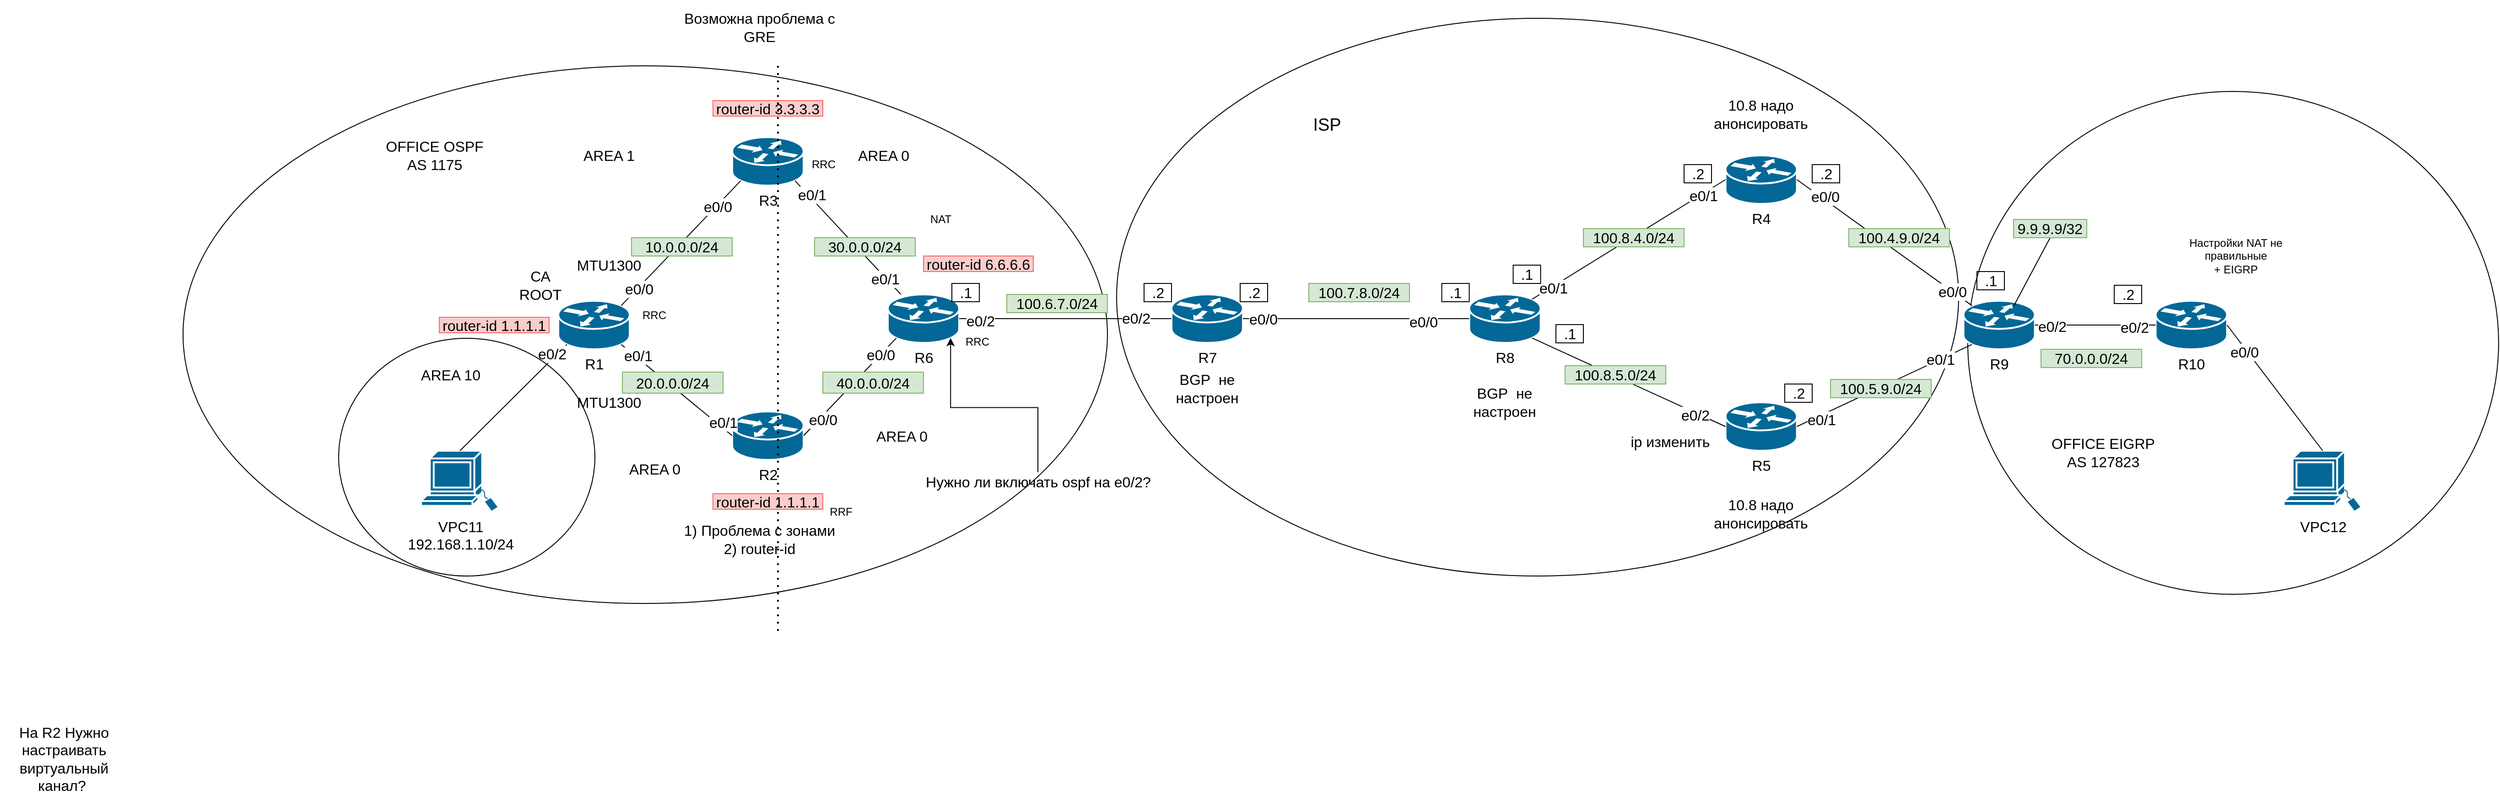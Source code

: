 <mxfile version="13.6.2" type="device" pages="2"><diagram name="Лаба" id="c37626ed-c26b-45fb-9056-f9ebc6bb27b6"><mxGraphModel dx="3707" dy="1297" grid="1" gridSize="10" guides="1" tooltips="1" connect="1" arrows="1" fold="1" page="1" pageScale="1" pageWidth="1100" pageHeight="850" background="#ffffff" math="0" shadow="0"><root><mxCell id="0"/><mxCell id="1" parent="0"/><mxCell id="zRieQzV2wpsV6VBhPo24-143" value="" style="ellipse;whiteSpace=wrap;html=1;strokeColor=#000000;fillColor=#ffffff;fontSize=16;" parent="1" vertex="1"><mxGeometry x="-230" y="142" width="1010" height="588" as="geometry"/></mxCell><mxCell id="zRieQzV2wpsV6VBhPo24-139" value="" style="ellipse;whiteSpace=wrap;html=1;strokeColor=#000000;fontSize=16;" parent="1" vertex="1"><mxGeometry x="1720" y="170" width="580" height="550" as="geometry"/></mxCell><mxCell id="zRieQzV2wpsV6VBhPo24-135" value="" style="ellipse;whiteSpace=wrap;html=1;strokeColor=#000000;fontSize=16;" parent="1" vertex="1"><mxGeometry x="790" y="90" width="920" height="610" as="geometry"/></mxCell><mxCell id="zRieQzV2wpsV6VBhPo24-1" value="R2" style="shape=mxgraph.cisco.routers.router;html=1;pointerEvents=1;dashed=0;fillColor=#036897;strokeColor=#ffffff;strokeWidth=2;verticalLabelPosition=bottom;verticalAlign=top;align=center;outlineConnect=0;fontSize=16;" parent="1" vertex="1"><mxGeometry x="370" y="520" width="78" height="53" as="geometry"/></mxCell><mxCell id="zRieQzV2wpsV6VBhPo24-2" value="R3" style="shape=mxgraph.cisco.routers.router;html=1;pointerEvents=1;dashed=0;fillColor=#036897;strokeColor=#ffffff;strokeWidth=2;verticalLabelPosition=bottom;verticalAlign=top;align=center;outlineConnect=0;fontSize=16;" parent="1" vertex="1"><mxGeometry x="370" y="220" width="78" height="53" as="geometry"/></mxCell><mxCell id="zRieQzV2wpsV6VBhPo24-3" value="R1" style="shape=mxgraph.cisco.routers.router;html=1;pointerEvents=1;dashed=0;fillColor=#036897;strokeColor=#ffffff;strokeWidth=2;verticalLabelPosition=bottom;verticalAlign=top;align=center;outlineConnect=0;fontSize=16;" parent="1" vertex="1"><mxGeometry x="180" y="399" width="78" height="53" as="geometry"/></mxCell><mxCell id="zRieQzV2wpsV6VBhPo24-4" value="R6" style="shape=mxgraph.cisco.routers.router;html=1;pointerEvents=1;dashed=0;fillColor=#036897;strokeColor=#ffffff;strokeWidth=2;verticalLabelPosition=bottom;verticalAlign=top;align=center;outlineConnect=0;fontSize=16;" parent="1" vertex="1"><mxGeometry x="540" y="392" width="78" height="53" as="geometry"/></mxCell><mxCell id="zRieQzV2wpsV6VBhPo24-5" value="R7" style="shape=mxgraph.cisco.routers.router;html=1;pointerEvents=1;dashed=0;fillColor=#036897;strokeColor=#ffffff;strokeWidth=2;verticalLabelPosition=bottom;verticalAlign=top;align=center;outlineConnect=0;fontSize=16;" parent="1" vertex="1"><mxGeometry x="850" y="392" width="78" height="53" as="geometry"/></mxCell><mxCell id="zRieQzV2wpsV6VBhPo24-6" value="R8" style="shape=mxgraph.cisco.routers.router;html=1;pointerEvents=1;dashed=0;fillColor=#036897;strokeColor=#ffffff;strokeWidth=2;verticalLabelPosition=bottom;verticalAlign=top;align=center;outlineConnect=0;fontSize=16;" parent="1" vertex="1"><mxGeometry x="1175.29" y="392" width="78" height="53" as="geometry"/></mxCell><mxCell id="zRieQzV2wpsV6VBhPo24-7" value="R4" style="shape=mxgraph.cisco.routers.router;html=1;pointerEvents=1;dashed=0;fillColor=#036897;strokeColor=#ffffff;strokeWidth=2;verticalLabelPosition=bottom;verticalAlign=top;align=center;outlineConnect=0;fontSize=16;" parent="1" vertex="1"><mxGeometry x="1455.29" y="240" width="78" height="53" as="geometry"/></mxCell><mxCell id="zRieQzV2wpsV6VBhPo24-8" value="R9" style="shape=mxgraph.cisco.routers.router;html=1;pointerEvents=1;dashed=0;fillColor=#036897;strokeColor=#ffffff;strokeWidth=2;verticalLabelPosition=bottom;verticalAlign=top;align=center;outlineConnect=0;fontSize=16;" parent="1" vertex="1"><mxGeometry x="1715.29" y="399" width="78" height="53" as="geometry"/></mxCell><mxCell id="zRieQzV2wpsV6VBhPo24-9" value="R5" style="shape=mxgraph.cisco.routers.router;html=1;pointerEvents=1;dashed=0;fillColor=#036897;strokeColor=#ffffff;strokeWidth=2;verticalLabelPosition=bottom;verticalAlign=top;align=center;outlineConnect=0;fontSize=16;" parent="1" vertex="1"><mxGeometry x="1455.29" y="510" width="78" height="53" as="geometry"/></mxCell><mxCell id="zRieQzV2wpsV6VBhPo24-10" value="" style="endArrow=none;html=1;entryX=0.12;entryY=0.9;entryDx=0;entryDy=0;entryPerimeter=0;exitX=0.88;exitY=0.1;exitDx=0;exitDy=0;exitPerimeter=0;fontSize=16;" parent="1" source="zRieQzV2wpsV6VBhPo24-3" target="zRieQzV2wpsV6VBhPo24-2" edge="1"><mxGeometry width="50" height="50" relative="1" as="geometry"><mxPoint x="140" y="570" as="sourcePoint"/><mxPoint x="190" y="520" as="targetPoint"/></mxGeometry></mxCell><mxCell id="zRieQzV2wpsV6VBhPo24-32" value="e0/0" style="edgeLabel;html=1;align=center;verticalAlign=middle;resizable=0;points=[];fontSize=16;" parent="zRieQzV2wpsV6VBhPo24-10" vertex="1" connectable="0"><mxGeometry x="-0.721" y="-1" relative="1" as="geometry"><mxPoint as="offset"/></mxGeometry></mxCell><mxCell id="zRieQzV2wpsV6VBhPo24-33" value="e0/0" style="edgeLabel;html=1;align=center;verticalAlign=middle;resizable=0;points=[];fontSize=16;" parent="zRieQzV2wpsV6VBhPo24-10" vertex="1" connectable="0"><mxGeometry x="0.595" y="-1" relative="1" as="geometry"><mxPoint as="offset"/></mxGeometry></mxCell><mxCell id="zRieQzV2wpsV6VBhPo24-11" value="" style="endArrow=none;html=1;entryX=0.88;entryY=0.9;entryDx=0;entryDy=0;entryPerimeter=0;fontSize=16;" parent="1" source="zRieQzV2wpsV6VBhPo24-4" target="zRieQzV2wpsV6VBhPo24-2" edge="1"><mxGeometry width="50" height="50" relative="1" as="geometry"><mxPoint x="258.64" y="414.3" as="sourcePoint"/><mxPoint x="389.36" y="297.7" as="targetPoint"/></mxGeometry></mxCell><mxCell id="zRieQzV2wpsV6VBhPo24-34" value="e0/1" style="edgeLabel;html=1;align=center;verticalAlign=middle;resizable=0;points=[];fontSize=16;" parent="zRieQzV2wpsV6VBhPo24-11" vertex="1" connectable="0"><mxGeometry x="0.72" y="-3" relative="1" as="geometry"><mxPoint as="offset"/></mxGeometry></mxCell><mxCell id="zRieQzV2wpsV6VBhPo24-35" value="e0/1" style="edgeLabel;html=1;align=center;verticalAlign=middle;resizable=0;points=[];fontSize=16;" parent="zRieQzV2wpsV6VBhPo24-11" vertex="1" connectable="0"><mxGeometry x="-0.705" y="1" relative="1" as="geometry"><mxPoint as="offset"/></mxGeometry></mxCell><mxCell id="zRieQzV2wpsV6VBhPo24-12" value="" style="endArrow=none;html=1;entryX=0.12;entryY=0.9;entryDx=0;entryDy=0;entryPerimeter=0;exitX=1;exitY=0.5;exitDx=0;exitDy=0;exitPerimeter=0;fontSize=16;" parent="1" source="zRieQzV2wpsV6VBhPo24-1" target="zRieQzV2wpsV6VBhPo24-4" edge="1"><mxGeometry width="50" height="50" relative="1" as="geometry"><mxPoint x="560.563" y="402" as="sourcePoint"/><mxPoint x="448.64" y="297.7" as="targetPoint"/></mxGeometry></mxCell><mxCell id="zRieQzV2wpsV6VBhPo24-36" value="e0/0" style="edgeLabel;html=1;align=center;verticalAlign=middle;resizable=0;points=[];fontSize=16;" parent="zRieQzV2wpsV6VBhPo24-12" vertex="1" connectable="0"><mxGeometry x="0.662" relative="1" as="geometry"><mxPoint x="-1" as="offset"/></mxGeometry></mxCell><mxCell id="zRieQzV2wpsV6VBhPo24-51" value="e0/0" style="edgeLabel;html=1;align=center;verticalAlign=middle;resizable=0;points=[];fontSize=16;" parent="zRieQzV2wpsV6VBhPo24-12" vertex="1" connectable="0"><mxGeometry x="-0.63" y="-3" relative="1" as="geometry"><mxPoint as="offset"/></mxGeometry></mxCell><mxCell id="zRieQzV2wpsV6VBhPo24-13" value="" style="endArrow=none;html=1;entryX=0.88;entryY=0.9;entryDx=0;entryDy=0;entryPerimeter=0;exitX=0;exitY=0.5;exitDx=0;exitDy=0;exitPerimeter=0;fontSize=16;" parent="1" source="zRieQzV2wpsV6VBhPo24-1" target="zRieQzV2wpsV6VBhPo24-3" edge="1"><mxGeometry width="50" height="50" relative="1" as="geometry"><mxPoint x="170" y="586.8" as="sourcePoint"/><mxPoint x="281.36" y="480.0" as="targetPoint"/></mxGeometry></mxCell><mxCell id="zRieQzV2wpsV6VBhPo24-31" value="e0/1" style="edgeLabel;html=1;align=center;verticalAlign=middle;resizable=0;points=[];fontSize=16;" parent="zRieQzV2wpsV6VBhPo24-13" vertex="1" connectable="0"><mxGeometry x="0.716" y="-3" relative="1" as="geometry"><mxPoint x="-1" as="offset"/></mxGeometry></mxCell><mxCell id="zRieQzV2wpsV6VBhPo24-52" value="e0/1" style="edgeLabel;html=1;align=center;verticalAlign=middle;resizable=0;points=[];fontSize=16;" parent="zRieQzV2wpsV6VBhPo24-13" vertex="1" connectable="0"><mxGeometry x="-0.772" y="-4" relative="1" as="geometry"><mxPoint x="1" as="offset"/></mxGeometry></mxCell><mxCell id="zRieQzV2wpsV6VBhPo24-14" value="" style="endArrow=none;html=1;entryX=0;entryY=0.5;entryDx=0;entryDy=0;entryPerimeter=0;exitX=1;exitY=0.5;exitDx=0;exitDy=0;exitPerimeter=0;fontSize=16;" parent="1" source="zRieQzV2wpsV6VBhPo24-4" target="zRieQzV2wpsV6VBhPo24-5" edge="1"><mxGeometry width="50" height="50" relative="1" as="geometry"><mxPoint x="670" y="593" as="sourcePoint"/><mxPoint x="771.36" y="486.2" as="targetPoint"/></mxGeometry></mxCell><mxCell id="zRieQzV2wpsV6VBhPo24-37" value="e0/2" style="edgeLabel;html=1;align=center;verticalAlign=middle;resizable=0;points=[];fontSize=16;" parent="zRieQzV2wpsV6VBhPo24-14" vertex="1" connectable="0"><mxGeometry x="-0.807" y="-2" relative="1" as="geometry"><mxPoint as="offset"/></mxGeometry></mxCell><mxCell id="zRieQzV2wpsV6VBhPo24-38" value="e0/2" style="edgeLabel;html=1;align=center;verticalAlign=middle;resizable=0;points=[];fontSize=16;" parent="zRieQzV2wpsV6VBhPo24-14" vertex="1" connectable="0"><mxGeometry x="0.659" y="1" relative="1" as="geometry"><mxPoint as="offset"/></mxGeometry></mxCell><mxCell id="zRieQzV2wpsV6VBhPo24-15" value="" style="endArrow=none;html=1;entryX=0;entryY=0.5;entryDx=0;entryDy=0;entryPerimeter=0;exitX=1;exitY=0.5;exitDx=0;exitDy=0;exitPerimeter=0;fontSize=16;" parent="1" source="zRieQzV2wpsV6VBhPo24-5" target="zRieQzV2wpsV6VBhPo24-6" edge="1"><mxGeometry width="50" height="50" relative="1" as="geometry"><mxPoint x="828" y="520" as="sourcePoint"/><mxPoint x="1060" y="520" as="targetPoint"/></mxGeometry></mxCell><mxCell id="zRieQzV2wpsV6VBhPo24-39" value="e0/0" style="edgeLabel;html=1;align=center;verticalAlign=middle;resizable=0;points=[];fontSize=16;" parent="zRieQzV2wpsV6VBhPo24-15" vertex="1" connectable="0"><mxGeometry x="-0.552" relative="1" as="geometry"><mxPoint x="-33.71" as="offset"/></mxGeometry></mxCell><mxCell id="zRieQzV2wpsV6VBhPo24-40" value="e0/0" style="edgeLabel;html=1;align=center;verticalAlign=middle;resizable=0;points=[];fontSize=16;" parent="zRieQzV2wpsV6VBhPo24-15" vertex="1" connectable="0"><mxGeometry x="0.595" y="-3" relative="1" as="geometry"><mxPoint as="offset"/></mxGeometry></mxCell><mxCell id="zRieQzV2wpsV6VBhPo24-16" value="" style="endArrow=none;html=1;entryX=0;entryY=0.5;entryDx=0;entryDy=0;entryPerimeter=0;exitX=0.88;exitY=0.1;exitDx=0;exitDy=0;exitPerimeter=0;fontSize=16;" parent="1" source="zRieQzV2wpsV6VBhPo24-6" target="zRieQzV2wpsV6VBhPo24-7" edge="1"><mxGeometry width="50" height="50" relative="1" as="geometry"><mxPoint x="1295.29" y="350" as="sourcePoint"/><mxPoint x="1427.29" y="350" as="targetPoint"/></mxGeometry></mxCell><mxCell id="zRieQzV2wpsV6VBhPo24-41" value="e0/1" style="edgeLabel;html=1;align=center;verticalAlign=middle;resizable=0;points=[];fontSize=16;" parent="zRieQzV2wpsV6VBhPo24-16" vertex="1" connectable="0"><mxGeometry x="-0.787" y="-1" relative="1" as="geometry"><mxPoint y="1" as="offset"/></mxGeometry></mxCell><mxCell id="zRieQzV2wpsV6VBhPo24-42" value="e0/1" style="edgeLabel;html=1;align=center;verticalAlign=middle;resizable=0;points=[];fontSize=16;" parent="zRieQzV2wpsV6VBhPo24-16" vertex="1" connectable="0"><mxGeometry x="0.766" y="-2" relative="1" as="geometry"><mxPoint x="-1" as="offset"/></mxGeometry></mxCell><mxCell id="zRieQzV2wpsV6VBhPo24-17" value="" style="endArrow=none;html=1;entryX=0;entryY=0.5;entryDx=0;entryDy=0;entryPerimeter=0;exitX=0.88;exitY=0.9;exitDx=0;exitDy=0;exitPerimeter=0;fontSize=16;" parent="1" source="zRieQzV2wpsV6VBhPo24-6" target="zRieQzV2wpsV6VBhPo24-9" edge="1"><mxGeometry width="50" height="50" relative="1" as="geometry"><mxPoint x="1253.93" y="407.3" as="sourcePoint"/><mxPoint x="1465.29" y="276.5" as="targetPoint"/></mxGeometry></mxCell><mxCell id="zRieQzV2wpsV6VBhPo24-45" value="e0/2" style="edgeLabel;html=1;align=center;verticalAlign=middle;resizable=0;points=[];fontSize=16;" parent="zRieQzV2wpsV6VBhPo24-17" vertex="1" connectable="0"><mxGeometry x="0.692" y="-3" relative="1" as="geometry"><mxPoint as="offset"/></mxGeometry></mxCell><mxCell id="zRieQzV2wpsV6VBhPo24-19" value="" style="endArrow=none;html=1;exitX=1;exitY=0.5;exitDx=0;exitDy=0;exitPerimeter=0;entryX=0.12;entryY=0.1;entryDx=0;entryDy=0;entryPerimeter=0;fontSize=16;" parent="1" source="zRieQzV2wpsV6VBhPo24-7" target="zRieQzV2wpsV6VBhPo24-8" edge="1"><mxGeometry width="50" height="50" relative="1" as="geometry"><mxPoint x="1495.29" y="392.0" as="sourcePoint"/><mxPoint x="1706.65" y="518.8" as="targetPoint"/></mxGeometry></mxCell><mxCell id="zRieQzV2wpsV6VBhPo24-43" value="e0/0" style="edgeLabel;html=1;align=center;verticalAlign=middle;resizable=0;points=[];fontSize=16;" parent="zRieQzV2wpsV6VBhPo24-19" vertex="1" connectable="0"><mxGeometry x="-0.697" y="3" relative="1" as="geometry"><mxPoint as="offset"/></mxGeometry></mxCell><mxCell id="zRieQzV2wpsV6VBhPo24-47" value="e0/0" style="edgeLabel;html=1;align=center;verticalAlign=middle;resizable=0;points=[];fontSize=16;" parent="zRieQzV2wpsV6VBhPo24-19" vertex="1" connectable="0"><mxGeometry x="0.773" relative="1" as="geometry"><mxPoint as="offset"/></mxGeometry></mxCell><mxCell id="zRieQzV2wpsV6VBhPo24-20" value="" style="endArrow=none;html=1;entryX=0.12;entryY=0.9;entryDx=0;entryDy=0;entryPerimeter=0;exitX=1;exitY=0.5;exitDx=0;exitDy=0;exitPerimeter=0;fontSize=16;" parent="1" source="zRieQzV2wpsV6VBhPo24-9" target="zRieQzV2wpsV6VBhPo24-8" edge="1"><mxGeometry width="50" height="50" relative="1" as="geometry"><mxPoint x="1635.29" y="573" as="sourcePoint"/><mxPoint x="1705.29" y="430" as="targetPoint"/></mxGeometry></mxCell><mxCell id="zRieQzV2wpsV6VBhPo24-44" value="e0/1" style="edgeLabel;html=1;align=center;verticalAlign=middle;resizable=0;points=[];fontSize=16;" parent="zRieQzV2wpsV6VBhPo24-20" vertex="1" connectable="0"><mxGeometry x="-0.741" y="-4" relative="1" as="geometry"><mxPoint as="offset"/></mxGeometry></mxCell><mxCell id="zRieQzV2wpsV6VBhPo24-46" value="e0/1" style="edgeLabel;html=1;align=center;verticalAlign=middle;resizable=0;points=[];fontSize=16;" parent="zRieQzV2wpsV6VBhPo24-20" vertex="1" connectable="0"><mxGeometry x="0.637" relative="1" as="geometry"><mxPoint as="offset"/></mxGeometry></mxCell><mxCell id="zRieQzV2wpsV6VBhPo24-21" value="R10" style="shape=mxgraph.cisco.routers.router;html=1;pointerEvents=1;dashed=0;fillColor=#036897;strokeColor=#ffffff;strokeWidth=2;verticalLabelPosition=bottom;verticalAlign=top;align=center;outlineConnect=0;fontSize=16;" parent="1" vertex="1"><mxGeometry x="1925.29" y="399" width="78" height="53" as="geometry"/></mxCell><mxCell id="zRieQzV2wpsV6VBhPo24-22" value="" style="endArrow=none;html=1;entryX=0;entryY=0.5;entryDx=0;entryDy=0;entryPerimeter=0;fontSize=16;" parent="1" source="zRieQzV2wpsV6VBhPo24-8" target="zRieQzV2wpsV6VBhPo24-21" edge="1"><mxGeometry width="50" height="50" relative="1" as="geometry"><mxPoint x="1543.29" y="546.5" as="sourcePoint"/><mxPoint x="1734.65" y="456.7" as="targetPoint"/></mxGeometry></mxCell><mxCell id="zRieQzV2wpsV6VBhPo24-48" value="e0/2" style="edgeLabel;html=1;align=center;verticalAlign=middle;resizable=0;points=[];fontSize=16;" parent="zRieQzV2wpsV6VBhPo24-22" vertex="1" connectable="0"><mxGeometry x="-0.725" relative="1" as="geometry"><mxPoint y="1" as="offset"/></mxGeometry></mxCell><mxCell id="zRieQzV2wpsV6VBhPo24-49" value="e0/2" style="edgeLabel;html=1;align=center;verticalAlign=middle;resizable=0;points=[];fontSize=16;" parent="zRieQzV2wpsV6VBhPo24-22" vertex="1" connectable="0"><mxGeometry x="0.638" y="-2" relative="1" as="geometry"><mxPoint as="offset"/></mxGeometry></mxCell><mxCell id="zRieQzV2wpsV6VBhPo24-25" value="VPC12" style="shape=mxgraph.cisco.computers_and_peripherals.sun_workstation;html=1;pointerEvents=1;dashed=0;fillColor=#036897;strokeColor=#ffffff;strokeWidth=2;verticalLabelPosition=bottom;verticalAlign=top;align=center;outlineConnect=0;fontSize=16;" parent="1" vertex="1"><mxGeometry x="2065.29" y="563" width="85" height="67" as="geometry"/></mxCell><mxCell id="zRieQzV2wpsV6VBhPo24-27" value="" style="endArrow=none;html=1;exitX=0.5;exitY=0;exitDx=0;exitDy=0;exitPerimeter=0;entryX=1;entryY=0.5;entryDx=0;entryDy=0;entryPerimeter=0;fontSize=16;" parent="1" source="zRieQzV2wpsV6VBhPo24-25" target="zRieQzV2wpsV6VBhPo24-21" edge="1"><mxGeometry width="50" height="50" relative="1" as="geometry"><mxPoint x="2115.29" y="546" as="sourcePoint"/><mxPoint x="2263.29" y="425.5" as="targetPoint"/></mxGeometry></mxCell><mxCell id="zRieQzV2wpsV6VBhPo24-50" value="e0/0" style="edgeLabel;html=1;align=center;verticalAlign=middle;resizable=0;points=[];fontSize=16;" parent="zRieQzV2wpsV6VBhPo24-27" vertex="1" connectable="0"><mxGeometry x="0.605" y="3" relative="1" as="geometry"><mxPoint as="offset"/></mxGeometry></mxCell><mxCell id="zRieQzV2wpsV6VBhPo24-28" value="VPC11&lt;br&gt;192.168.1.10/24" style="shape=mxgraph.cisco.computers_and_peripherals.sun_workstation;html=1;pointerEvents=1;dashed=0;fillColor=#036897;strokeColor=#ffffff;strokeWidth=2;verticalLabelPosition=bottom;verticalAlign=top;align=center;outlineConnect=0;fontSize=16;" parent="1" vertex="1"><mxGeometry x="30" y="563" width="85" height="67" as="geometry"/></mxCell><mxCell id="zRieQzV2wpsV6VBhPo24-29" value="" style="endArrow=none;html=1;entryX=0.12;entryY=0.9;entryDx=0;entryDy=0;entryPerimeter=0;exitX=0.5;exitY=0;exitDx=0;exitDy=0;exitPerimeter=0;fontSize=16;" parent="1" source="zRieQzV2wpsV6VBhPo24-28" target="zRieQzV2wpsV6VBhPo24-3" edge="1"><mxGeometry width="50" height="50" relative="1" as="geometry"><mxPoint x="-40.0" y="510.0" as="sourcePoint"/><mxPoint x="90.72" y="393.4" as="targetPoint"/></mxGeometry></mxCell><mxCell id="zRieQzV2wpsV6VBhPo24-30" value="e0/2" style="edgeLabel;html=1;align=center;verticalAlign=middle;resizable=0;points=[];fontSize=16;" parent="zRieQzV2wpsV6VBhPo24-29" vertex="1" connectable="0"><mxGeometry x="0.77" y="4" relative="1" as="geometry"><mxPoint as="offset"/></mxGeometry></mxCell><mxCell id="zRieQzV2wpsV6VBhPo24-53" value="10.0.0.0/24" style="rounded=0;whiteSpace=wrap;html=1;fontSize=16;fillColor=#d5e8d4;strokeColor=#82b366;" parent="1" vertex="1"><mxGeometry x="260" y="330" width="110" height="20" as="geometry"/></mxCell><mxCell id="zRieQzV2wpsV6VBhPo24-57" value="MTU1300" style="text;html=1;align=center;verticalAlign=middle;resizable=0;points=[];autosize=1;fontSize=16;" parent="1" vertex="1"><mxGeometry x="190" y="350" width="90" height="20" as="geometry"/></mxCell><mxCell id="zRieQzV2wpsV6VBhPo24-58" value="20.0.0.0/24" style="rounded=0;whiteSpace=wrap;html=1;fontSize=16;fillColor=#d5e8d4;strokeColor=#82b366;" parent="1" vertex="1"><mxGeometry x="250" y="477" width="110" height="23" as="geometry"/></mxCell><mxCell id="zRieQzV2wpsV6VBhPo24-62" value="MTU1300" style="text;html=1;align=center;verticalAlign=middle;resizable=0;points=[];autosize=1;fontSize=16;" parent="1" vertex="1"><mxGeometry x="190" y="500" width="90" height="20" as="geometry"/></mxCell><mxCell id="zRieQzV2wpsV6VBhPo24-63" value="router-id 1.1.1.1" style="rounded=0;whiteSpace=wrap;html=1;fontSize=16;fillColor=#f8cecc;strokeColor=#FF6666;" parent="1" vertex="1"><mxGeometry x="50" y="417" width="120" height="17" as="geometry"/></mxCell><mxCell id="zRieQzV2wpsV6VBhPo24-68" value="AREA 1" style="text;html=1;align=center;verticalAlign=middle;resizable=0;points=[];autosize=1;fontSize=16;" parent="1" vertex="1"><mxGeometry x="200" y="230" width="70" height="20" as="geometry"/></mxCell><mxCell id="zRieQzV2wpsV6VBhPo24-69" value="30.0.0.0/24" style="rounded=0;whiteSpace=wrap;html=1;fontSize=16;fillColor=#d5e8d4;strokeColor=#82b366;" parent="1" vertex="1"><mxGeometry x="460" y="330" width="110" height="20" as="geometry"/></mxCell><mxCell id="zRieQzV2wpsV6VBhPo24-70" value="Возможна проблема с GRE" style="text;html=1;strokeColor=none;fillColor=none;align=center;verticalAlign=middle;whiteSpace=wrap;rounded=0;fontSize=16;" parent="1" vertex="1"><mxGeometry x="310" y="70" width="180" height="60" as="geometry"/></mxCell><mxCell id="zRieQzV2wpsV6VBhPo24-71" value="router-id 3.3.3.3" style="rounded=0;whiteSpace=wrap;html=1;fontSize=16;fillColor=#f8cecc;strokeColor=#FF6666;" parent="1" vertex="1"><mxGeometry x="349" y="180" width="120" height="17" as="geometry"/></mxCell><mxCell id="zRieQzV2wpsV6VBhPo24-72" value="AREA 0" style="text;html=1;align=center;verticalAlign=middle;resizable=0;points=[];autosize=1;fontSize=16;" parent="1" vertex="1"><mxGeometry x="500" y="230" width="70" height="20" as="geometry"/></mxCell><mxCell id="zRieQzV2wpsV6VBhPo24-73" value="40.0.0.0/24" style="rounded=0;whiteSpace=wrap;html=1;fontSize=16;fillColor=#d5e8d4;strokeColor=#82b366;" parent="1" vertex="1"><mxGeometry x="469" y="477" width="110" height="23" as="geometry"/></mxCell><mxCell id="zRieQzV2wpsV6VBhPo24-80" value="AREA 0" style="text;html=1;align=center;verticalAlign=middle;resizable=0;points=[];autosize=1;fontSize=16;" parent="1" vertex="1"><mxGeometry x="250" y="573" width="70" height="20" as="geometry"/></mxCell><mxCell id="zRieQzV2wpsV6VBhPo24-81" value="AREA 0" style="text;html=1;align=center;verticalAlign=middle;resizable=0;points=[];autosize=1;fontSize=16;" parent="1" vertex="1"><mxGeometry x="520" y="536.5" width="70" height="20" as="geometry"/></mxCell><mxCell id="zRieQzV2wpsV6VBhPo24-82" value="1) Проблема с зонами&lt;br&gt;2) router-id" style="text;html=1;strokeColor=none;fillColor=none;align=center;verticalAlign=middle;whiteSpace=wrap;rounded=0;fontSize=16;" parent="1" vertex="1"><mxGeometry x="310" y="630" width="180" height="60" as="geometry"/></mxCell><mxCell id="zRieQzV2wpsV6VBhPo24-83" value="100.6.7.0/24" style="rounded=0;whiteSpace=wrap;html=1;fontSize=16;fillColor=#d5e8d4;strokeColor=#82b366;" parent="1" vertex="1"><mxGeometry x="670" y="392" width="110" height="20" as="geometry"/></mxCell><mxCell id="zRieQzV2wpsV6VBhPo24-84" value="router-id 1.1.1.1" style="rounded=0;whiteSpace=wrap;html=1;fontSize=16;fillColor=#f8cecc;strokeColor=#FF6666;" parent="1" vertex="1"><mxGeometry x="349" y="610" width="120" height="17" as="geometry"/></mxCell><mxCell id="zRieQzV2wpsV6VBhPo24-85" value="router-id 6.6.6.6" style="rounded=0;whiteSpace=wrap;html=1;fontSize=16;fillColor=#f8cecc;strokeColor=#FF6666;" parent="1" vertex="1"><mxGeometry x="579" y="350" width="120" height="17" as="geometry"/></mxCell><mxCell id="zRieQzV2wpsV6VBhPo24-89" style="edgeStyle=orthogonalEdgeStyle;rounded=0;orthogonalLoop=1;jettySize=auto;html=1;entryX=0.88;entryY=0.9;entryDx=0;entryDy=0;entryPerimeter=0;fontSize=16;" parent="1" source="zRieQzV2wpsV6VBhPo24-88" target="zRieQzV2wpsV6VBhPo24-4" edge="1"><mxGeometry relative="1" as="geometry"/></mxCell><mxCell id="zRieQzV2wpsV6VBhPo24-88" value="Нужно ли включать ospf на e0/2?" style="text;html=1;align=center;verticalAlign=middle;resizable=0;points=[];autosize=1;fontSize=16;" parent="1" vertex="1"><mxGeometry x="574" y="586.5" width="260" height="20" as="geometry"/></mxCell><mxCell id="zRieQzV2wpsV6VBhPo24-91" value="100.7.8.0/24" style="rounded=0;whiteSpace=wrap;html=1;fontSize=16;fillColor=#d5e8d4;strokeColor=#82b366;" parent="1" vertex="1"><mxGeometry x="1000" y="380" width="110" height="20" as="geometry"/></mxCell><mxCell id="zRieQzV2wpsV6VBhPo24-93" value="BGP&amp;nbsp; не настроен" style="text;html=1;strokeColor=none;fillColor=none;align=center;verticalAlign=middle;whiteSpace=wrap;rounded=0;fontSize=16;" parent="1" vertex="1"><mxGeometry x="839" y="470" width="100" height="50" as="geometry"/></mxCell><mxCell id="zRieQzV2wpsV6VBhPo24-97" value=".2" style="text;html=1;align=center;verticalAlign=middle;resizable=0;points=[];autosize=1;fontSize=16;strokeColor=#000000;" parent="1" vertex="1"><mxGeometry x="925" y="380" width="30" height="20" as="geometry"/></mxCell><mxCell id="zRieQzV2wpsV6VBhPo24-98" value=".1" style="text;html=1;align=center;verticalAlign=middle;resizable=0;points=[];autosize=1;fontSize=16;strokeColor=#000000;" parent="1" vertex="1"><mxGeometry x="1145.29" y="380" width="30" height="20" as="geometry"/></mxCell><mxCell id="zRieQzV2wpsV6VBhPo24-99" value=".2" style="text;html=1;align=center;verticalAlign=middle;resizable=0;points=[];autosize=1;fontSize=16;strokeColor=#000000;" parent="1" vertex="1"><mxGeometry x="820" y="380" width="30" height="20" as="geometry"/></mxCell><mxCell id="zRieQzV2wpsV6VBhPo24-109" value=".1" style="text;html=1;align=center;verticalAlign=middle;resizable=0;points=[];autosize=1;fontSize=16;strokeColor=#000000;" parent="1" vertex="1"><mxGeometry x="610" y="380" width="30" height="20" as="geometry"/></mxCell><mxCell id="zRieQzV2wpsV6VBhPo24-110" value="100.8.4.0/24" style="rounded=0;whiteSpace=wrap;html=1;fontSize=16;fillColor=#d5e8d4;strokeColor=#82b366;" parent="1" vertex="1"><mxGeometry x="1300" y="320" width="110" height="20" as="geometry"/></mxCell><mxCell id="zRieQzV2wpsV6VBhPo24-111" value="100.8.5.0/24" style="rounded=0;whiteSpace=wrap;html=1;fontSize=16;fillColor=#d5e8d4;strokeColor=#82b366;" parent="1" vertex="1"><mxGeometry x="1280" y="470" width="110" height="20" as="geometry"/></mxCell><mxCell id="zRieQzV2wpsV6VBhPo24-112" value=".1" style="text;html=1;align=center;verticalAlign=middle;resizable=0;points=[];autosize=1;fontSize=16;strokeColor=#000000;" parent="1" vertex="1"><mxGeometry x="1223.29" y="360" width="30" height="20" as="geometry"/></mxCell><mxCell id="zRieQzV2wpsV6VBhPo24-113" value=".1" style="text;html=1;align=center;verticalAlign=middle;resizable=0;points=[];autosize=1;fontSize=16;strokeColor=#000000;" parent="1" vertex="1"><mxGeometry x="1270" y="425" width="30" height="20" as="geometry"/></mxCell><mxCell id="zRieQzV2wpsV6VBhPo24-114" value="BGP&amp;nbsp; не настроен" style="text;html=1;strokeColor=none;fillColor=none;align=center;verticalAlign=middle;whiteSpace=wrap;rounded=0;fontSize=16;" parent="1" vertex="1"><mxGeometry x="1164.29" y="485" width="100" height="50" as="geometry"/></mxCell><mxCell id="zRieQzV2wpsV6VBhPo24-115" value=".2" style="text;html=1;align=center;verticalAlign=middle;resizable=0;points=[];autosize=1;fontSize=16;strokeColor=#000000;" parent="1" vertex="1"><mxGeometry x="1410" y="250" width="30" height="20" as="geometry"/></mxCell><mxCell id="zRieQzV2wpsV6VBhPo24-116" value=".2" style="text;html=1;align=center;verticalAlign=middle;resizable=0;points=[];autosize=1;fontSize=16;strokeColor=#000000;" parent="1" vertex="1"><mxGeometry x="1550" y="250" width="30" height="20" as="geometry"/></mxCell><mxCell id="zRieQzV2wpsV6VBhPo24-117" value="100.4.9.0/24" style="rounded=0;whiteSpace=wrap;html=1;fontSize=16;fillColor=#d5e8d4;strokeColor=#82b366;" parent="1" vertex="1"><mxGeometry x="1590" y="320" width="110" height="20" as="geometry"/></mxCell><mxCell id="zRieQzV2wpsV6VBhPo24-118" value=".1" style="text;html=1;align=center;verticalAlign=middle;resizable=0;points=[];autosize=1;fontSize=16;strokeColor=#000000;" parent="1" vertex="1"><mxGeometry x="1730" y="367" width="30" height="20" as="geometry"/></mxCell><mxCell id="zRieQzV2wpsV6VBhPo24-119" value="10.8 надо анонсировать" style="text;html=1;strokeColor=none;fillColor=none;align=center;verticalAlign=middle;whiteSpace=wrap;rounded=0;fontSize=16;" parent="1" vertex="1"><mxGeometry x="1444.29" y="170" width="100" height="50" as="geometry"/></mxCell><mxCell id="zRieQzV2wpsV6VBhPo24-120" value="ip изменить" style="text;html=1;strokeColor=none;fillColor=none;align=center;verticalAlign=middle;whiteSpace=wrap;rounded=0;fontSize=16;" parent="1" vertex="1"><mxGeometry x="1350" y="543" width="90" height="20" as="geometry"/></mxCell><mxCell id="zRieQzV2wpsV6VBhPo24-121" value="100.5.9.0/24" style="rounded=0;whiteSpace=wrap;html=1;fontSize=16;fillColor=#d5e8d4;strokeColor=#82b366;" parent="1" vertex="1"><mxGeometry x="1570" y="485" width="110" height="20" as="geometry"/></mxCell><mxCell id="zRieQzV2wpsV6VBhPo24-122" value=".2" style="text;html=1;align=center;verticalAlign=middle;resizable=0;points=[];autosize=1;fontSize=16;strokeColor=#000000;" parent="1" vertex="1"><mxGeometry x="1520" y="490" width="30" height="20" as="geometry"/></mxCell><mxCell id="zRieQzV2wpsV6VBhPo24-127" value="СА&lt;br&gt;ROOT" style="text;html=1;align=center;verticalAlign=middle;resizable=0;points=[];autosize=1;fontSize=16;" parent="1" vertex="1"><mxGeometry x="130" y="362" width="60" height="40" as="geometry"/></mxCell><mxCell id="zRieQzV2wpsV6VBhPo24-128" value="10.8 надо анонсировать" style="text;html=1;strokeColor=none;fillColor=none;align=center;verticalAlign=middle;whiteSpace=wrap;rounded=0;fontSize=16;" parent="1" vertex="1"><mxGeometry x="1444.29" y="606.5" width="100" height="50" as="geometry"/></mxCell><mxCell id="zRieQzV2wpsV6VBhPo24-130" value="" style="endArrow=none;html=1;fontSize=16;exitX=0.5;exitY=0;exitDx=0;exitDy=0;exitPerimeter=0;" parent="1" edge="1"><mxGeometry width="50" height="50" relative="1" as="geometry"><mxPoint x="1770.29" y="404.5" as="sourcePoint"/><mxPoint x="1810" y="330" as="targetPoint"/></mxGeometry></mxCell><mxCell id="zRieQzV2wpsV6VBhPo24-131" value="" style="endArrow=none;html=1;fontSize=16;" parent="1" edge="1"><mxGeometry width="50" height="50" relative="1" as="geometry"><mxPoint x="1780" y="330" as="sourcePoint"/><mxPoint x="1840" y="330" as="targetPoint"/></mxGeometry></mxCell><mxCell id="zRieQzV2wpsV6VBhPo24-132" value="9.9.9.9/32" style="rounded=0;whiteSpace=wrap;html=1;fontSize=16;fillColor=#d5e8d4;strokeColor=#82b366;" parent="1" vertex="1"><mxGeometry x="1770" y="310" width="80" height="20" as="geometry"/></mxCell><mxCell id="zRieQzV2wpsV6VBhPo24-133" value="70.0.0.0/24" style="rounded=0;whiteSpace=wrap;html=1;fontSize=16;fillColor=#d5e8d4;strokeColor=#82b366;" parent="1" vertex="1"><mxGeometry x="1800" y="452" width="110" height="20" as="geometry"/></mxCell><mxCell id="zRieQzV2wpsV6VBhPo24-134" value=".2" style="text;html=1;align=center;verticalAlign=middle;resizable=0;points=[];autosize=1;fontSize=16;strokeColor=#000000;" parent="1" vertex="1"><mxGeometry x="1880" y="382" width="30" height="20" as="geometry"/></mxCell><mxCell id="zRieQzV2wpsV6VBhPo24-136" value="&lt;font style=&quot;font-size: 19px&quot;&gt;ISP&lt;/font&gt;" style="text;html=1;strokeColor=none;fillColor=none;align=center;verticalAlign=middle;whiteSpace=wrap;rounded=0;fontSize=16;" parent="1" vertex="1"><mxGeometry x="1000" y="197" width="40" height="20" as="geometry"/></mxCell><mxCell id="zRieQzV2wpsV6VBhPo24-141" value="OFFICE EIGRP&lt;br&gt;AS 127823" style="text;html=1;strokeColor=none;fillColor=none;align=center;verticalAlign=middle;whiteSpace=wrap;rounded=0;fontSize=16;" parent="1" vertex="1"><mxGeometry x="1793.29" y="543.5" width="150" height="43" as="geometry"/></mxCell><mxCell id="zRieQzV2wpsV6VBhPo24-145" value="OFFICE OSPF&lt;br&gt;AS 1175" style="text;html=1;strokeColor=none;fillColor=none;align=center;verticalAlign=middle;whiteSpace=wrap;rounded=0;fontSize=16;" parent="1" vertex="1"><mxGeometry x="-30" y="218.5" width="150" height="43" as="geometry"/></mxCell><mxCell id="zRieQzV2wpsV6VBhPo24-146" value="" style="endArrow=none;dashed=1;html=1;dashPattern=1 3;strokeWidth=2;fontSize=16;" parent="1" edge="1"><mxGeometry width="50" height="50" relative="1" as="geometry"><mxPoint x="420" y="760" as="sourcePoint"/><mxPoint x="420" y="140" as="targetPoint"/></mxGeometry></mxCell><mxCell id="zRieQzV2wpsV6VBhPo24-147" value="" style="ellipse;whiteSpace=wrap;html=1;strokeColor=#000000;fontSize=16;fillColor=none;" parent="1" vertex="1"><mxGeometry x="-60" y="440" width="280" height="260" as="geometry"/></mxCell><mxCell id="zRieQzV2wpsV6VBhPo24-148" value="AREA 10" style="text;html=1;strokeColor=none;fillColor=none;align=center;verticalAlign=middle;whiteSpace=wrap;rounded=0;fontSize=16;" parent="1" vertex="1"><mxGeometry x="25" y="470" width="75" height="20" as="geometry"/></mxCell><mxCell id="zRieQzV2wpsV6VBhPo24-149" value="На R2 Нужно настраивать виртуальный канал?&amp;nbsp;" style="text;html=1;strokeColor=none;fillColor=none;align=center;verticalAlign=middle;whiteSpace=wrap;rounded=0;fontSize=16;" parent="1" vertex="1"><mxGeometry x="-430" y="890" width="140" height="20" as="geometry"/></mxCell><mxCell id="lPcYSTj308Pahg4JYWw--1" value="Настройки NAT не правильные&lt;br&gt;+ EIGRP" style="text;html=1;strokeColor=none;fillColor=none;align=center;verticalAlign=middle;whiteSpace=wrap;rounded=0;" vertex="1" parent="1"><mxGeometry x="1958" y="320" width="110" height="60" as="geometry"/></mxCell><mxCell id="VIU1p-qee3kHlEJg1w0_-1" value="NAT" style="text;html=1;strokeColor=none;fillColor=none;align=center;verticalAlign=middle;whiteSpace=wrap;rounded=0;" vertex="1" parent="1"><mxGeometry x="578" y="300" width="40" height="20" as="geometry"/></mxCell><mxCell id="4SmOt9g7oJYGGanHK7nb-1" value="RRF" style="text;html=1;strokeColor=none;fillColor=none;align=center;verticalAlign=middle;whiteSpace=wrap;rounded=0;" vertex="1" parent="1"><mxGeometry x="469" y="620" width="40" height="20" as="geometry"/></mxCell><mxCell id="T3_HMG4Wj1rkkjK7xaQz-1" value="RRC" style="text;html=1;strokeColor=none;fillColor=none;align=center;verticalAlign=middle;whiteSpace=wrap;rounded=0;" vertex="1" parent="1"><mxGeometry x="265" y="405" width="40" height="20" as="geometry"/></mxCell><mxCell id="xArXcb8Jx0irutKH0brv-1" value="RRC" style="text;html=1;strokeColor=none;fillColor=none;align=center;verticalAlign=middle;whiteSpace=wrap;rounded=0;" vertex="1" parent="1"><mxGeometry x="450" y="240" width="40" height="20" as="geometry"/></mxCell><mxCell id="tvrB1kzs5QnWiiQdc9Z2-1" value="RRC" style="text;html=1;strokeColor=none;fillColor=none;align=center;verticalAlign=middle;whiteSpace=wrap;rounded=0;" vertex="1" parent="1"><mxGeometry x="618" y="434" width="40" height="20" as="geometry"/></mxCell></root></mxGraphModel></diagram><diagram id="F8r0UOelPimA-ut9l1d8" name="Исправляю"><mxGraphModel dx="2201" dy="2084" grid="1" gridSize="10" guides="1" tooltips="1" connect="1" arrows="1" fold="1" page="1" pageScale="1" pageWidth="827" pageHeight="1169" math="0" shadow="0"><root><mxCell id="SVNP_NNPq1aDx0bRzfkw-0"/><mxCell id="SVNP_NNPq1aDx0bRzfkw-1" parent="SVNP_NNPq1aDx0bRzfkw-0"/><mxCell id="SVNP_NNPq1aDx0bRzfkw-2" value="" style="ellipse;whiteSpace=wrap;html=1;strokeColor=#000000;fillColor=#ffffff;fontSize=16;" parent="SVNP_NNPq1aDx0bRzfkw-1" vertex="1"><mxGeometry x="-230" y="142" width="1010" height="588" as="geometry"/></mxCell><mxCell id="SVNP_NNPq1aDx0bRzfkw-3" value="" style="ellipse;whiteSpace=wrap;html=1;strokeColor=#000000;fontSize=16;" parent="SVNP_NNPq1aDx0bRzfkw-1" vertex="1"><mxGeometry x="1700" y="187" width="580" height="550" as="geometry"/></mxCell><mxCell id="SVNP_NNPq1aDx0bRzfkw-4" value="" style="ellipse;whiteSpace=wrap;html=1;strokeColor=#000000;fontSize=16;" parent="SVNP_NNPq1aDx0bRzfkw-1" vertex="1"><mxGeometry x="790" y="90" width="920" height="610" as="geometry"/></mxCell><mxCell id="SVNP_NNPq1aDx0bRzfkw-5" value="R2" style="shape=mxgraph.cisco.routers.router;html=1;pointerEvents=1;dashed=0;fillColor=#036897;strokeColor=#ffffff;strokeWidth=2;verticalLabelPosition=bottom;verticalAlign=top;align=center;outlineConnect=0;fontSize=16;" parent="SVNP_NNPq1aDx0bRzfkw-1" vertex="1"><mxGeometry x="370" y="520" width="78" height="53" as="geometry"/></mxCell><mxCell id="SVNP_NNPq1aDx0bRzfkw-6" value="R3" style="shape=mxgraph.cisco.routers.router;html=1;pointerEvents=1;dashed=0;fillColor=#036897;strokeColor=#ffffff;strokeWidth=2;verticalLabelPosition=bottom;verticalAlign=top;align=center;outlineConnect=0;fontSize=16;" parent="SVNP_NNPq1aDx0bRzfkw-1" vertex="1"><mxGeometry x="370" y="220" width="78" height="53" as="geometry"/></mxCell><mxCell id="SVNP_NNPq1aDx0bRzfkw-7" value="R1" style="shape=mxgraph.cisco.routers.router;html=1;pointerEvents=1;dashed=0;fillColor=#036897;strokeColor=#ffffff;strokeWidth=2;verticalLabelPosition=bottom;verticalAlign=top;align=center;outlineConnect=0;fontSize=16;" parent="SVNP_NNPq1aDx0bRzfkw-1" vertex="1"><mxGeometry x="180" y="399" width="78" height="53" as="geometry"/></mxCell><mxCell id="SVNP_NNPq1aDx0bRzfkw-8" value="R6" style="shape=mxgraph.cisco.routers.router;html=1;pointerEvents=1;dashed=0;fillColor=#036897;strokeColor=#ffffff;strokeWidth=2;verticalLabelPosition=bottom;verticalAlign=top;align=center;outlineConnect=0;fontSize=16;" parent="SVNP_NNPq1aDx0bRzfkw-1" vertex="1"><mxGeometry x="540" y="392" width="78" height="53" as="geometry"/></mxCell><mxCell id="SVNP_NNPq1aDx0bRzfkw-9" value="R7" style="shape=mxgraph.cisco.routers.router;html=1;pointerEvents=1;dashed=0;fillColor=#036897;strokeColor=#ffffff;strokeWidth=2;verticalLabelPosition=bottom;verticalAlign=top;align=center;outlineConnect=0;fontSize=16;" parent="SVNP_NNPq1aDx0bRzfkw-1" vertex="1"><mxGeometry x="850" y="392" width="78" height="53" as="geometry"/></mxCell><mxCell id="SVNP_NNPq1aDx0bRzfkw-10" value="R8" style="shape=mxgraph.cisco.routers.router;html=1;pointerEvents=1;dashed=0;fillColor=#036897;strokeColor=#ffffff;strokeWidth=2;verticalLabelPosition=bottom;verticalAlign=top;align=center;outlineConnect=0;fontSize=16;" parent="SVNP_NNPq1aDx0bRzfkw-1" vertex="1"><mxGeometry x="1175.29" y="392" width="78" height="53" as="geometry"/></mxCell><mxCell id="SVNP_NNPq1aDx0bRzfkw-11" value="R4" style="shape=mxgraph.cisco.routers.router;html=1;pointerEvents=1;dashed=0;fillColor=#036897;strokeColor=#ffffff;strokeWidth=2;verticalLabelPosition=bottom;verticalAlign=top;align=center;outlineConnect=0;fontSize=16;" parent="SVNP_NNPq1aDx0bRzfkw-1" vertex="1"><mxGeometry x="1455.29" y="240" width="78" height="53" as="geometry"/></mxCell><mxCell id="SVNP_NNPq1aDx0bRzfkw-12" value="R9" style="shape=mxgraph.cisco.routers.router;html=1;pointerEvents=1;dashed=0;fillColor=#036897;strokeColor=#ffffff;strokeWidth=2;verticalLabelPosition=bottom;verticalAlign=top;align=center;outlineConnect=0;fontSize=16;" parent="SVNP_NNPq1aDx0bRzfkw-1" vertex="1"><mxGeometry x="1715.29" y="399" width="78" height="53" as="geometry"/></mxCell><mxCell id="SVNP_NNPq1aDx0bRzfkw-13" value="R5" style="shape=mxgraph.cisco.routers.router;html=1;pointerEvents=1;dashed=0;fillColor=#036897;strokeColor=#ffffff;strokeWidth=2;verticalLabelPosition=bottom;verticalAlign=top;align=center;outlineConnect=0;fontSize=16;" parent="SVNP_NNPq1aDx0bRzfkw-1" vertex="1"><mxGeometry x="1455.29" y="510" width="78" height="53" as="geometry"/></mxCell><mxCell id="SVNP_NNPq1aDx0bRzfkw-14" value="" style="endArrow=none;html=1;entryX=0.12;entryY=0.9;entryDx=0;entryDy=0;entryPerimeter=0;exitX=0.88;exitY=0.1;exitDx=0;exitDy=0;exitPerimeter=0;fontSize=16;" parent="SVNP_NNPq1aDx0bRzfkw-1" source="SVNP_NNPq1aDx0bRzfkw-7" target="SVNP_NNPq1aDx0bRzfkw-6" edge="1"><mxGeometry width="50" height="50" relative="1" as="geometry"><mxPoint x="140" y="570" as="sourcePoint"/><mxPoint x="190" y="520" as="targetPoint"/></mxGeometry></mxCell><mxCell id="SVNP_NNPq1aDx0bRzfkw-15" value="e0/0" style="edgeLabel;html=1;align=center;verticalAlign=middle;resizable=0;points=[];fontSize=16;" parent="SVNP_NNPq1aDx0bRzfkw-14" vertex="1" connectable="0"><mxGeometry x="-0.721" y="-1" relative="1" as="geometry"><mxPoint as="offset"/></mxGeometry></mxCell><mxCell id="SVNP_NNPq1aDx0bRzfkw-16" value="e0/0" style="edgeLabel;html=1;align=center;verticalAlign=middle;resizable=0;points=[];fontSize=16;" parent="SVNP_NNPq1aDx0bRzfkw-14" vertex="1" connectable="0"><mxGeometry x="0.595" y="-1" relative="1" as="geometry"><mxPoint as="offset"/></mxGeometry></mxCell><mxCell id="SVNP_NNPq1aDx0bRzfkw-17" value="" style="endArrow=none;html=1;entryX=0.88;entryY=0.9;entryDx=0;entryDy=0;entryPerimeter=0;fontSize=16;" parent="SVNP_NNPq1aDx0bRzfkw-1" source="SVNP_NNPq1aDx0bRzfkw-8" target="SVNP_NNPq1aDx0bRzfkw-6" edge="1"><mxGeometry width="50" height="50" relative="1" as="geometry"><mxPoint x="258.64" y="414.3" as="sourcePoint"/><mxPoint x="389.36" y="297.7" as="targetPoint"/></mxGeometry></mxCell><mxCell id="SVNP_NNPq1aDx0bRzfkw-18" value="e0/1" style="edgeLabel;html=1;align=center;verticalAlign=middle;resizable=0;points=[];fontSize=16;" parent="SVNP_NNPq1aDx0bRzfkw-17" vertex="1" connectable="0"><mxGeometry x="0.72" y="-3" relative="1" as="geometry"><mxPoint as="offset"/></mxGeometry></mxCell><mxCell id="SVNP_NNPq1aDx0bRzfkw-19" value="e0/1" style="edgeLabel;html=1;align=center;verticalAlign=middle;resizable=0;points=[];fontSize=16;" parent="SVNP_NNPq1aDx0bRzfkw-17" vertex="1" connectable="0"><mxGeometry x="-0.705" y="1" relative="1" as="geometry"><mxPoint as="offset"/></mxGeometry></mxCell><mxCell id="SVNP_NNPq1aDx0bRzfkw-20" value="" style="endArrow=none;html=1;entryX=0.12;entryY=0.9;entryDx=0;entryDy=0;entryPerimeter=0;exitX=1;exitY=0.5;exitDx=0;exitDy=0;exitPerimeter=0;fontSize=16;" parent="SVNP_NNPq1aDx0bRzfkw-1" source="SVNP_NNPq1aDx0bRzfkw-5" target="SVNP_NNPq1aDx0bRzfkw-8" edge="1"><mxGeometry width="50" height="50" relative="1" as="geometry"><mxPoint x="560.563" y="402" as="sourcePoint"/><mxPoint x="448.64" y="297.7" as="targetPoint"/></mxGeometry></mxCell><mxCell id="SVNP_NNPq1aDx0bRzfkw-21" value="e0/0" style="edgeLabel;html=1;align=center;verticalAlign=middle;resizable=0;points=[];fontSize=16;" parent="SVNP_NNPq1aDx0bRzfkw-20" vertex="1" connectable="0"><mxGeometry x="0.662" relative="1" as="geometry"><mxPoint x="-1" as="offset"/></mxGeometry></mxCell><mxCell id="SVNP_NNPq1aDx0bRzfkw-22" value="e0/0" style="edgeLabel;html=1;align=center;verticalAlign=middle;resizable=0;points=[];fontSize=16;" parent="SVNP_NNPq1aDx0bRzfkw-20" vertex="1" connectable="0"><mxGeometry x="-0.63" y="-3" relative="1" as="geometry"><mxPoint as="offset"/></mxGeometry></mxCell><mxCell id="SVNP_NNPq1aDx0bRzfkw-23" value="" style="endArrow=none;html=1;entryX=0.88;entryY=0.9;entryDx=0;entryDy=0;entryPerimeter=0;exitX=0;exitY=0.5;exitDx=0;exitDy=0;exitPerimeter=0;fontSize=16;" parent="SVNP_NNPq1aDx0bRzfkw-1" source="SVNP_NNPq1aDx0bRzfkw-5" target="SVNP_NNPq1aDx0bRzfkw-7" edge="1"><mxGeometry width="50" height="50" relative="1" as="geometry"><mxPoint x="170" y="586.8" as="sourcePoint"/><mxPoint x="281.36" y="480.0" as="targetPoint"/></mxGeometry></mxCell><mxCell id="SVNP_NNPq1aDx0bRzfkw-24" value="e0/1" style="edgeLabel;html=1;align=center;verticalAlign=middle;resizable=0;points=[];fontSize=16;" parent="SVNP_NNPq1aDx0bRzfkw-23" vertex="1" connectable="0"><mxGeometry x="0.716" y="-3" relative="1" as="geometry"><mxPoint x="-1" as="offset"/></mxGeometry></mxCell><mxCell id="SVNP_NNPq1aDx0bRzfkw-25" value="e0/1" style="edgeLabel;html=1;align=center;verticalAlign=middle;resizable=0;points=[];fontSize=16;" parent="SVNP_NNPq1aDx0bRzfkw-23" vertex="1" connectable="0"><mxGeometry x="-0.772" y="-4" relative="1" as="geometry"><mxPoint x="1" as="offset"/></mxGeometry></mxCell><mxCell id="SVNP_NNPq1aDx0bRzfkw-26" value="" style="endArrow=none;html=1;entryX=0;entryY=0.5;entryDx=0;entryDy=0;entryPerimeter=0;exitX=1;exitY=0.5;exitDx=0;exitDy=0;exitPerimeter=0;fontSize=16;" parent="SVNP_NNPq1aDx0bRzfkw-1" source="SVNP_NNPq1aDx0bRzfkw-8" target="SVNP_NNPq1aDx0bRzfkw-9" edge="1"><mxGeometry width="50" height="50" relative="1" as="geometry"><mxPoint x="670" y="593" as="sourcePoint"/><mxPoint x="771.36" y="486.2" as="targetPoint"/></mxGeometry></mxCell><mxCell id="SVNP_NNPq1aDx0bRzfkw-27" value="e0/2" style="edgeLabel;html=1;align=center;verticalAlign=middle;resizable=0;points=[];fontSize=16;" parent="SVNP_NNPq1aDx0bRzfkw-26" vertex="1" connectable="0"><mxGeometry x="-0.807" y="-2" relative="1" as="geometry"><mxPoint as="offset"/></mxGeometry></mxCell><mxCell id="SVNP_NNPq1aDx0bRzfkw-28" value="e0/2" style="edgeLabel;html=1;align=center;verticalAlign=middle;resizable=0;points=[];fontSize=16;" parent="SVNP_NNPq1aDx0bRzfkw-26" vertex="1" connectable="0"><mxGeometry x="0.659" y="1" relative="1" as="geometry"><mxPoint as="offset"/></mxGeometry></mxCell><mxCell id="SVNP_NNPq1aDx0bRzfkw-29" value="" style="endArrow=none;html=1;entryX=0;entryY=0.5;entryDx=0;entryDy=0;entryPerimeter=0;exitX=1;exitY=0.5;exitDx=0;exitDy=0;exitPerimeter=0;fontSize=16;" parent="SVNP_NNPq1aDx0bRzfkw-1" source="SVNP_NNPq1aDx0bRzfkw-9" target="SVNP_NNPq1aDx0bRzfkw-10" edge="1"><mxGeometry width="50" height="50" relative="1" as="geometry"><mxPoint x="828" y="520" as="sourcePoint"/><mxPoint x="1060" y="520" as="targetPoint"/></mxGeometry></mxCell><mxCell id="SVNP_NNPq1aDx0bRzfkw-30" value="e0/0" style="edgeLabel;html=1;align=center;verticalAlign=middle;resizable=0;points=[];fontSize=16;" parent="SVNP_NNPq1aDx0bRzfkw-29" vertex="1" connectable="0"><mxGeometry x="-0.552" relative="1" as="geometry"><mxPoint x="-33.71" as="offset"/></mxGeometry></mxCell><mxCell id="SVNP_NNPq1aDx0bRzfkw-31" value="e0/0" style="edgeLabel;html=1;align=center;verticalAlign=middle;resizable=0;points=[];fontSize=16;" parent="SVNP_NNPq1aDx0bRzfkw-29" vertex="1" connectable="0"><mxGeometry x="0.595" y="-3" relative="1" as="geometry"><mxPoint as="offset"/></mxGeometry></mxCell><mxCell id="SVNP_NNPq1aDx0bRzfkw-32" value="" style="endArrow=none;html=1;entryX=0;entryY=0.5;entryDx=0;entryDy=0;entryPerimeter=0;exitX=0.88;exitY=0.1;exitDx=0;exitDy=0;exitPerimeter=0;fontSize=16;" parent="SVNP_NNPq1aDx0bRzfkw-1" source="SVNP_NNPq1aDx0bRzfkw-10" target="SVNP_NNPq1aDx0bRzfkw-11" edge="1"><mxGeometry width="50" height="50" relative="1" as="geometry"><mxPoint x="1295.29" y="350" as="sourcePoint"/><mxPoint x="1427.29" y="350" as="targetPoint"/></mxGeometry></mxCell><mxCell id="SVNP_NNPq1aDx0bRzfkw-33" value="e0/1" style="edgeLabel;html=1;align=center;verticalAlign=middle;resizable=0;points=[];fontSize=16;" parent="SVNP_NNPq1aDx0bRzfkw-32" vertex="1" connectable="0"><mxGeometry x="-0.787" y="-1" relative="1" as="geometry"><mxPoint y="1" as="offset"/></mxGeometry></mxCell><mxCell id="SVNP_NNPq1aDx0bRzfkw-34" value="e0/1" style="edgeLabel;html=1;align=center;verticalAlign=middle;resizable=0;points=[];fontSize=16;" parent="SVNP_NNPq1aDx0bRzfkw-32" vertex="1" connectable="0"><mxGeometry x="0.766" y="-2" relative="1" as="geometry"><mxPoint x="-1" as="offset"/></mxGeometry></mxCell><mxCell id="SVNP_NNPq1aDx0bRzfkw-35" value="" style="endArrow=none;html=1;entryX=0;entryY=0.5;entryDx=0;entryDy=0;entryPerimeter=0;exitX=0.88;exitY=0.9;exitDx=0;exitDy=0;exitPerimeter=0;fontSize=16;" parent="SVNP_NNPq1aDx0bRzfkw-1" source="SVNP_NNPq1aDx0bRzfkw-10" target="SVNP_NNPq1aDx0bRzfkw-13" edge="1"><mxGeometry width="50" height="50" relative="1" as="geometry"><mxPoint x="1253.93" y="407.3" as="sourcePoint"/><mxPoint x="1465.29" y="276.5" as="targetPoint"/></mxGeometry></mxCell><mxCell id="SVNP_NNPq1aDx0bRzfkw-36" value="e0/2" style="edgeLabel;html=1;align=center;verticalAlign=middle;resizable=0;points=[];fontSize=16;" parent="SVNP_NNPq1aDx0bRzfkw-35" vertex="1" connectable="0"><mxGeometry x="0.692" y="-3" relative="1" as="geometry"><mxPoint as="offset"/></mxGeometry></mxCell><mxCell id="SVNP_NNPq1aDx0bRzfkw-37" value="" style="endArrow=none;html=1;exitX=1;exitY=0.5;exitDx=0;exitDy=0;exitPerimeter=0;entryX=0.12;entryY=0.1;entryDx=0;entryDy=0;entryPerimeter=0;fontSize=16;" parent="SVNP_NNPq1aDx0bRzfkw-1" source="SVNP_NNPq1aDx0bRzfkw-11" target="SVNP_NNPq1aDx0bRzfkw-12" edge="1"><mxGeometry width="50" height="50" relative="1" as="geometry"><mxPoint x="1495.29" y="392.0" as="sourcePoint"/><mxPoint x="1706.65" y="518.8" as="targetPoint"/></mxGeometry></mxCell><mxCell id="SVNP_NNPq1aDx0bRzfkw-38" value="e0/0" style="edgeLabel;html=1;align=center;verticalAlign=middle;resizable=0;points=[];fontSize=16;" parent="SVNP_NNPq1aDx0bRzfkw-37" vertex="1" connectable="0"><mxGeometry x="-0.697" y="3" relative="1" as="geometry"><mxPoint as="offset"/></mxGeometry></mxCell><mxCell id="SVNP_NNPq1aDx0bRzfkw-39" value="e0/0" style="edgeLabel;html=1;align=center;verticalAlign=middle;resizable=0;points=[];fontSize=16;" parent="SVNP_NNPq1aDx0bRzfkw-37" vertex="1" connectable="0"><mxGeometry x="0.773" relative="1" as="geometry"><mxPoint as="offset"/></mxGeometry></mxCell><mxCell id="SVNP_NNPq1aDx0bRzfkw-40" value="" style="endArrow=none;html=1;entryX=0.12;entryY=0.9;entryDx=0;entryDy=0;entryPerimeter=0;exitX=1;exitY=0.5;exitDx=0;exitDy=0;exitPerimeter=0;fontSize=16;" parent="SVNP_NNPq1aDx0bRzfkw-1" source="SVNP_NNPq1aDx0bRzfkw-13" target="SVNP_NNPq1aDx0bRzfkw-12" edge="1"><mxGeometry width="50" height="50" relative="1" as="geometry"><mxPoint x="1635.29" y="573" as="sourcePoint"/><mxPoint x="1705.29" y="430" as="targetPoint"/></mxGeometry></mxCell><mxCell id="SVNP_NNPq1aDx0bRzfkw-41" value="e0/1" style="edgeLabel;html=1;align=center;verticalAlign=middle;resizable=0;points=[];fontSize=16;" parent="SVNP_NNPq1aDx0bRzfkw-40" vertex="1" connectable="0"><mxGeometry x="-0.741" y="-4" relative="1" as="geometry"><mxPoint as="offset"/></mxGeometry></mxCell><mxCell id="SVNP_NNPq1aDx0bRzfkw-42" value="e0/1" style="edgeLabel;html=1;align=center;verticalAlign=middle;resizable=0;points=[];fontSize=16;" parent="SVNP_NNPq1aDx0bRzfkw-40" vertex="1" connectable="0"><mxGeometry x="0.637" relative="1" as="geometry"><mxPoint as="offset"/></mxGeometry></mxCell><mxCell id="SVNP_NNPq1aDx0bRzfkw-43" value="R10" style="shape=mxgraph.cisco.routers.router;html=1;pointerEvents=1;dashed=0;fillColor=#036897;strokeColor=#ffffff;strokeWidth=2;verticalLabelPosition=bottom;verticalAlign=top;align=center;outlineConnect=0;fontSize=16;" parent="SVNP_NNPq1aDx0bRzfkw-1" vertex="1"><mxGeometry x="1925.29" y="399" width="78" height="53" as="geometry"/></mxCell><mxCell id="SVNP_NNPq1aDx0bRzfkw-44" value="" style="endArrow=none;html=1;entryX=0;entryY=0.5;entryDx=0;entryDy=0;entryPerimeter=0;fontSize=16;" parent="SVNP_NNPq1aDx0bRzfkw-1" source="SVNP_NNPq1aDx0bRzfkw-12" target="SVNP_NNPq1aDx0bRzfkw-43" edge="1"><mxGeometry width="50" height="50" relative="1" as="geometry"><mxPoint x="1543.29" y="546.5" as="sourcePoint"/><mxPoint x="1734.65" y="456.7" as="targetPoint"/></mxGeometry></mxCell><mxCell id="SVNP_NNPq1aDx0bRzfkw-45" value="e0/2" style="edgeLabel;html=1;align=center;verticalAlign=middle;resizable=0;points=[];fontSize=16;" parent="SVNP_NNPq1aDx0bRzfkw-44" vertex="1" connectable="0"><mxGeometry x="-0.725" relative="1" as="geometry"><mxPoint y="1" as="offset"/></mxGeometry></mxCell><mxCell id="SVNP_NNPq1aDx0bRzfkw-46" value="e0/2" style="edgeLabel;html=1;align=center;verticalAlign=middle;resizable=0;points=[];fontSize=16;" parent="SVNP_NNPq1aDx0bRzfkw-44" vertex="1" connectable="0"><mxGeometry x="0.638" y="-2" relative="1" as="geometry"><mxPoint as="offset"/></mxGeometry></mxCell><mxCell id="SVNP_NNPq1aDx0bRzfkw-47" value="VPC12" style="shape=mxgraph.cisco.computers_and_peripherals.sun_workstation;html=1;pointerEvents=1;dashed=0;fillColor=#036897;strokeColor=#ffffff;strokeWidth=2;verticalLabelPosition=bottom;verticalAlign=top;align=center;outlineConnect=0;fontSize=16;" parent="SVNP_NNPq1aDx0bRzfkw-1" vertex="1"><mxGeometry x="2065.29" y="563" width="85" height="67" as="geometry"/></mxCell><mxCell id="SVNP_NNPq1aDx0bRzfkw-48" value="" style="endArrow=none;html=1;exitX=0.5;exitY=0;exitDx=0;exitDy=0;exitPerimeter=0;entryX=1;entryY=0.5;entryDx=0;entryDy=0;entryPerimeter=0;fontSize=16;" parent="SVNP_NNPq1aDx0bRzfkw-1" source="SVNP_NNPq1aDx0bRzfkw-47" target="SVNP_NNPq1aDx0bRzfkw-43" edge="1"><mxGeometry width="50" height="50" relative="1" as="geometry"><mxPoint x="2115.29" y="546" as="sourcePoint"/><mxPoint x="2263.29" y="425.5" as="targetPoint"/></mxGeometry></mxCell><mxCell id="SVNP_NNPq1aDx0bRzfkw-49" value="e0/0" style="edgeLabel;html=1;align=center;verticalAlign=middle;resizable=0;points=[];fontSize=16;" parent="SVNP_NNPq1aDx0bRzfkw-48" vertex="1" connectable="0"><mxGeometry x="0.605" y="3" relative="1" as="geometry"><mxPoint as="offset"/></mxGeometry></mxCell><mxCell id="SVNP_NNPq1aDx0bRzfkw-50" value="VPC11&lt;br&gt;192.168.1.10/24" style="shape=mxgraph.cisco.computers_and_peripherals.sun_workstation;html=1;pointerEvents=1;dashed=0;fillColor=#036897;strokeColor=#ffffff;strokeWidth=2;verticalLabelPosition=bottom;verticalAlign=top;align=center;outlineConnect=0;fontSize=16;" parent="SVNP_NNPq1aDx0bRzfkw-1" vertex="1"><mxGeometry x="30" y="563" width="85" height="67" as="geometry"/></mxCell><mxCell id="SVNP_NNPq1aDx0bRzfkw-51" value="" style="endArrow=none;html=1;entryX=0.12;entryY=0.9;entryDx=0;entryDy=0;entryPerimeter=0;exitX=0.5;exitY=0;exitDx=0;exitDy=0;exitPerimeter=0;fontSize=16;" parent="SVNP_NNPq1aDx0bRzfkw-1" source="SVNP_NNPq1aDx0bRzfkw-50" target="SVNP_NNPq1aDx0bRzfkw-7" edge="1"><mxGeometry width="50" height="50" relative="1" as="geometry"><mxPoint x="-40.0" y="510.0" as="sourcePoint"/><mxPoint x="90.72" y="393.4" as="targetPoint"/></mxGeometry></mxCell><mxCell id="SVNP_NNPq1aDx0bRzfkw-52" value="e0/2" style="edgeLabel;html=1;align=center;verticalAlign=middle;resizable=0;points=[];fontSize=16;" parent="SVNP_NNPq1aDx0bRzfkw-51" vertex="1" connectable="0"><mxGeometry x="0.77" y="4" relative="1" as="geometry"><mxPoint as="offset"/></mxGeometry></mxCell><mxCell id="SVNP_NNPq1aDx0bRzfkw-53" value="10.0.0.0/24" style="rounded=0;whiteSpace=wrap;html=1;fontSize=16;fillColor=#d5e8d4;strokeColor=#82b366;" parent="SVNP_NNPq1aDx0bRzfkw-1" vertex="1"><mxGeometry x="260" y="330" width="110" height="20" as="geometry"/></mxCell><mxCell id="SVNP_NNPq1aDx0bRzfkw-54" value="MTU1300" style="text;html=1;align=center;verticalAlign=middle;resizable=0;points=[];autosize=1;fontSize=16;" parent="SVNP_NNPq1aDx0bRzfkw-1" vertex="1"><mxGeometry x="190" y="350" width="90" height="20" as="geometry"/></mxCell><mxCell id="SVNP_NNPq1aDx0bRzfkw-55" value="20.0.0.0/24" style="rounded=0;whiteSpace=wrap;html=1;fontSize=16;fillColor=#d5e8d4;strokeColor=#82b366;" parent="SVNP_NNPq1aDx0bRzfkw-1" vertex="1"><mxGeometry x="250" y="477" width="110" height="23" as="geometry"/></mxCell><mxCell id="SVNP_NNPq1aDx0bRzfkw-56" value="MTU1300" style="text;html=1;align=center;verticalAlign=middle;resizable=0;points=[];autosize=1;fontSize=16;" parent="SVNP_NNPq1aDx0bRzfkw-1" vertex="1"><mxGeometry x="190" y="500" width="90" height="20" as="geometry"/></mxCell><mxCell id="SVNP_NNPq1aDx0bRzfkw-57" value="router-id 1.1.1.1" style="rounded=0;whiteSpace=wrap;html=1;fontSize=16;fillColor=#f8cecc;strokeColor=#FF6666;" parent="SVNP_NNPq1aDx0bRzfkw-1" vertex="1"><mxGeometry x="50" y="417" width="120" height="17" as="geometry"/></mxCell><mxCell id="SVNP_NNPq1aDx0bRzfkw-58" value="AREA 1" style="text;html=1;align=center;verticalAlign=middle;resizable=0;points=[];autosize=1;fontSize=16;" parent="SVNP_NNPq1aDx0bRzfkw-1" vertex="1"><mxGeometry x="200" y="230" width="70" height="20" as="geometry"/></mxCell><mxCell id="SVNP_NNPq1aDx0bRzfkw-59" value="30.0.0.0/24" style="rounded=0;whiteSpace=wrap;html=1;fontSize=16;fillColor=#d5e8d4;strokeColor=#82b366;" parent="SVNP_NNPq1aDx0bRzfkw-1" vertex="1"><mxGeometry x="460" y="330" width="110" height="20" as="geometry"/></mxCell><mxCell id="SVNP_NNPq1aDx0bRzfkw-60" value="Возможна проблема с GRE" style="text;html=1;strokeColor=none;fillColor=none;align=center;verticalAlign=middle;whiteSpace=wrap;rounded=0;fontSize=16;" parent="SVNP_NNPq1aDx0bRzfkw-1" vertex="1"><mxGeometry x="310" y="70" width="180" height="60" as="geometry"/></mxCell><mxCell id="SVNP_NNPq1aDx0bRzfkw-61" value="router-id 3.3.3.3" style="rounded=0;whiteSpace=wrap;html=1;fontSize=16;fillColor=#f8cecc;strokeColor=#FF6666;" parent="SVNP_NNPq1aDx0bRzfkw-1" vertex="1"><mxGeometry x="349" y="180" width="120" height="17" as="geometry"/></mxCell><mxCell id="SVNP_NNPq1aDx0bRzfkw-62" value="AREA 0" style="text;html=1;align=center;verticalAlign=middle;resizable=0;points=[];autosize=1;fontSize=16;" parent="SVNP_NNPq1aDx0bRzfkw-1" vertex="1"><mxGeometry x="500" y="230" width="70" height="20" as="geometry"/></mxCell><mxCell id="SVNP_NNPq1aDx0bRzfkw-63" value="40.0.0.0/24" style="rounded=0;whiteSpace=wrap;html=1;fontSize=16;fillColor=#d5e8d4;strokeColor=#82b366;" parent="SVNP_NNPq1aDx0bRzfkw-1" vertex="1"><mxGeometry x="469" y="477" width="110" height="23" as="geometry"/></mxCell><mxCell id="SVNP_NNPq1aDx0bRzfkw-64" value="AREA 0" style="text;html=1;align=center;verticalAlign=middle;resizable=0;points=[];autosize=1;fontSize=16;" parent="SVNP_NNPq1aDx0bRzfkw-1" vertex="1"><mxGeometry x="250" y="573" width="70" height="20" as="geometry"/></mxCell><mxCell id="SVNP_NNPq1aDx0bRzfkw-65" value="AREA 0" style="text;html=1;align=center;verticalAlign=middle;resizable=0;points=[];autosize=1;fontSize=16;" parent="SVNP_NNPq1aDx0bRzfkw-1" vertex="1"><mxGeometry x="520" y="536.5" width="70" height="20" as="geometry"/></mxCell><mxCell id="SVNP_NNPq1aDx0bRzfkw-66" value="1) Проблема с зонами&lt;br&gt;2) router-id" style="text;html=1;strokeColor=none;fillColor=none;align=center;verticalAlign=middle;whiteSpace=wrap;rounded=0;fontSize=16;" parent="SVNP_NNPq1aDx0bRzfkw-1" vertex="1"><mxGeometry x="310" y="630" width="180" height="60" as="geometry"/></mxCell><mxCell id="SVNP_NNPq1aDx0bRzfkw-67" value="100.6.7.0/24" style="rounded=0;whiteSpace=wrap;html=1;fontSize=16;fillColor=#d5e8d4;strokeColor=#82b366;" parent="SVNP_NNPq1aDx0bRzfkw-1" vertex="1"><mxGeometry x="670" y="392" width="110" height="20" as="geometry"/></mxCell><mxCell id="SVNP_NNPq1aDx0bRzfkw-68" value="router-id 1.1.1.1" style="rounded=0;whiteSpace=wrap;html=1;fontSize=16;fillColor=#f8cecc;strokeColor=#FF6666;" parent="SVNP_NNPq1aDx0bRzfkw-1" vertex="1"><mxGeometry x="349" y="610" width="120" height="17" as="geometry"/></mxCell><mxCell id="SVNP_NNPq1aDx0bRzfkw-69" value="router-id 6.6.6.6" style="rounded=0;whiteSpace=wrap;html=1;fontSize=16;fillColor=#f8cecc;strokeColor=#FF6666;" parent="SVNP_NNPq1aDx0bRzfkw-1" vertex="1"><mxGeometry x="579" y="350" width="120" height="17" as="geometry"/></mxCell><mxCell id="SVNP_NNPq1aDx0bRzfkw-70" style="edgeStyle=orthogonalEdgeStyle;rounded=0;orthogonalLoop=1;jettySize=auto;html=1;entryX=0.88;entryY=0.9;entryDx=0;entryDy=0;entryPerimeter=0;fontSize=16;" parent="SVNP_NNPq1aDx0bRzfkw-1" source="SVNP_NNPq1aDx0bRzfkw-71" target="SVNP_NNPq1aDx0bRzfkw-8" edge="1"><mxGeometry relative="1" as="geometry"/></mxCell><mxCell id="SVNP_NNPq1aDx0bRzfkw-71" value="Нужно ли включать ospf на e0/2? нет" style="text;html=1;align=center;verticalAlign=middle;resizable=0;points=[];autosize=1;fontSize=16;" parent="SVNP_NNPq1aDx0bRzfkw-1" vertex="1"><mxGeometry x="559" y="586.5" width="290" height="20" as="geometry"/></mxCell><mxCell id="SVNP_NNPq1aDx0bRzfkw-72" value="100.7.8.0/24" style="rounded=0;whiteSpace=wrap;html=1;fontSize=16;fillColor=#d5e8d4;strokeColor=#82b366;" parent="SVNP_NNPq1aDx0bRzfkw-1" vertex="1"><mxGeometry x="1000" y="380" width="110" height="20" as="geometry"/></mxCell><mxCell id="SVNP_NNPq1aDx0bRzfkw-74" value=".2" style="text;html=1;align=center;verticalAlign=middle;resizable=0;points=[];autosize=1;fontSize=16;strokeColor=#000000;" parent="SVNP_NNPq1aDx0bRzfkw-1" vertex="1"><mxGeometry x="925" y="380" width="30" height="20" as="geometry"/></mxCell><mxCell id="SVNP_NNPq1aDx0bRzfkw-75" value=".1" style="text;html=1;align=center;verticalAlign=middle;resizable=0;points=[];autosize=1;fontSize=16;strokeColor=#000000;" parent="SVNP_NNPq1aDx0bRzfkw-1" vertex="1"><mxGeometry x="1145.29" y="380" width="30" height="20" as="geometry"/></mxCell><mxCell id="SVNP_NNPq1aDx0bRzfkw-76" value=".2" style="text;html=1;align=center;verticalAlign=middle;resizable=0;points=[];autosize=1;fontSize=16;strokeColor=#000000;" parent="SVNP_NNPq1aDx0bRzfkw-1" vertex="1"><mxGeometry x="820" y="380" width="30" height="20" as="geometry"/></mxCell><mxCell id="SVNP_NNPq1aDx0bRzfkw-77" value=".1" style="text;html=1;align=center;verticalAlign=middle;resizable=0;points=[];autosize=1;fontSize=16;strokeColor=#000000;" parent="SVNP_NNPq1aDx0bRzfkw-1" vertex="1"><mxGeometry x="610" y="380" width="30" height="20" as="geometry"/></mxCell><mxCell id="SVNP_NNPq1aDx0bRzfkw-78" value="100.8.4.0/24" style="rounded=0;whiteSpace=wrap;html=1;fontSize=16;fillColor=#d5e8d4;strokeColor=#82b366;" parent="SVNP_NNPq1aDx0bRzfkw-1" vertex="1"><mxGeometry x="1300" y="320" width="110" height="20" as="geometry"/></mxCell><mxCell id="SVNP_NNPq1aDx0bRzfkw-79" value="100.8.5.0/24" style="rounded=0;whiteSpace=wrap;html=1;fontSize=16;fillColor=#d5e8d4;strokeColor=#82b366;" parent="SVNP_NNPq1aDx0bRzfkw-1" vertex="1"><mxGeometry x="1280" y="470" width="110" height="20" as="geometry"/></mxCell><mxCell id="SVNP_NNPq1aDx0bRzfkw-80" value=".1" style="text;html=1;align=center;verticalAlign=middle;resizable=0;points=[];autosize=1;fontSize=16;strokeColor=#000000;" parent="SVNP_NNPq1aDx0bRzfkw-1" vertex="1"><mxGeometry x="1223.29" y="360" width="30" height="20" as="geometry"/></mxCell><mxCell id="SVNP_NNPq1aDx0bRzfkw-81" value=".1" style="text;html=1;align=center;verticalAlign=middle;resizable=0;points=[];autosize=1;fontSize=16;strokeColor=#000000;" parent="SVNP_NNPq1aDx0bRzfkw-1" vertex="1"><mxGeometry x="1270" y="425" width="30" height="20" as="geometry"/></mxCell><mxCell id="SVNP_NNPq1aDx0bRzfkw-82" value="BGP&amp;nbsp; не настроен" style="text;html=1;strokeColor=#b85450;fillColor=#f8cecc;align=center;verticalAlign=middle;whiteSpace=wrap;rounded=0;fontSize=16;" parent="SVNP_NNPq1aDx0bRzfkw-1" vertex="1"><mxGeometry x="1164.29" y="485" width="100" height="50" as="geometry"/></mxCell><mxCell id="SVNP_NNPq1aDx0bRzfkw-83" value=".2" style="text;html=1;align=center;verticalAlign=middle;resizable=0;points=[];autosize=1;fontSize=16;strokeColor=#000000;" parent="SVNP_NNPq1aDx0bRzfkw-1" vertex="1"><mxGeometry x="1410" y="250" width="30" height="20" as="geometry"/></mxCell><mxCell id="SVNP_NNPq1aDx0bRzfkw-84" value=".2" style="text;html=1;align=center;verticalAlign=middle;resizable=0;points=[];autosize=1;fontSize=16;strokeColor=#000000;" parent="SVNP_NNPq1aDx0bRzfkw-1" vertex="1"><mxGeometry x="1550" y="250" width="30" height="20" as="geometry"/></mxCell><mxCell id="SVNP_NNPq1aDx0bRzfkw-85" value="100.4.9.0/24" style="rounded=0;whiteSpace=wrap;html=1;fontSize=16;fillColor=#d5e8d4;strokeColor=#82b366;" parent="SVNP_NNPq1aDx0bRzfkw-1" vertex="1"><mxGeometry x="1590" y="320" width="110" height="20" as="geometry"/></mxCell><mxCell id="SVNP_NNPq1aDx0bRzfkw-86" value=".1" style="text;html=1;align=center;verticalAlign=middle;resizable=0;points=[];autosize=1;fontSize=16;strokeColor=#000000;" parent="SVNP_NNPq1aDx0bRzfkw-1" vertex="1"><mxGeometry x="1640" y="370" width="30" height="20" as="geometry"/></mxCell><mxCell id="SVNP_NNPq1aDx0bRzfkw-87" value="&lt;div style=&quot;text-align: justify&quot;&gt;&lt;span&gt;100.8 надо анонсировать&amp;nbsp;&lt;/span&gt;&lt;/div&gt;&lt;div style=&quot;text-align: justify&quot;&gt;&lt;span&gt;neighbor 100.8&lt;/span&gt;&lt;/div&gt;" style="text;html=1;strokeColor=#b85450;fillColor=#f8cecc;align=center;verticalAlign=middle;whiteSpace=wrap;rounded=0;fontSize=16;" parent="SVNP_NNPq1aDx0bRzfkw-1" vertex="1"><mxGeometry x="1417.15" y="160" width="102.85" height="57" as="geometry"/></mxCell><mxCell id="SVNP_NNPq1aDx0bRzfkw-88" value="ip изменить" style="text;html=1;strokeColor=none;fillColor=none;align=center;verticalAlign=middle;whiteSpace=wrap;rounded=0;fontSize=16;" parent="SVNP_NNPq1aDx0bRzfkw-1" vertex="1"><mxGeometry x="1350" y="543" width="90" height="20" as="geometry"/></mxCell><mxCell id="SVNP_NNPq1aDx0bRzfkw-89" value="100.5.9.0/24" style="rounded=0;whiteSpace=wrap;html=1;fontSize=16;fillColor=#d5e8d4;strokeColor=#82b366;" parent="SVNP_NNPq1aDx0bRzfkw-1" vertex="1"><mxGeometry x="1570" y="485" width="110" height="20" as="geometry"/></mxCell><mxCell id="SVNP_NNPq1aDx0bRzfkw-90" value=".2" style="text;html=1;align=center;verticalAlign=middle;resizable=0;points=[];autosize=1;fontSize=16;strokeColor=#000000;" parent="SVNP_NNPq1aDx0bRzfkw-1" vertex="1"><mxGeometry x="1520" y="490" width="30" height="20" as="geometry"/></mxCell><mxCell id="SVNP_NNPq1aDx0bRzfkw-91" value="СА&lt;br&gt;ROOT" style="text;html=1;align=center;verticalAlign=middle;resizable=0;points=[];autosize=1;fontSize=16;" parent="SVNP_NNPq1aDx0bRzfkw-1" vertex="1"><mxGeometry x="130" y="362" width="60" height="40" as="geometry"/></mxCell><mxCell id="SVNP_NNPq1aDx0bRzfkw-92" value="&lt;div style=&quot;text-align: justify&quot;&gt;&lt;span&gt;1) 10.8 надо анонсировать&lt;/span&gt;&lt;/div&gt;&lt;div style=&quot;text-align: justify&quot;&gt;&lt;span&gt;2)neighbor 100.5 AS не правильная&lt;/span&gt;&lt;/div&gt;&lt;div style=&quot;text-align: justify&quot;&gt;&lt;span&gt;3)network+neighbor 100.8.5&lt;/span&gt;&lt;/div&gt;" style="text;html=1;strokeColor=#b85450;fillColor=#f8cecc;align=center;verticalAlign=middle;whiteSpace=wrap;rounded=0;fontSize=16;" parent="SVNP_NNPq1aDx0bRzfkw-1" vertex="1"><mxGeometry x="1392.15" y="610" width="204.29" height="70" as="geometry"/></mxCell><mxCell id="SVNP_NNPq1aDx0bRzfkw-93" value="" style="endArrow=none;html=1;fontSize=16;exitX=0.5;exitY=0;exitDx=0;exitDy=0;exitPerimeter=0;" parent="SVNP_NNPq1aDx0bRzfkw-1" edge="1"><mxGeometry width="50" height="50" relative="1" as="geometry"><mxPoint x="1770.29" y="404.5" as="sourcePoint"/><mxPoint x="1810" y="330" as="targetPoint"/></mxGeometry></mxCell><mxCell id="SVNP_NNPq1aDx0bRzfkw-94" value="" style="endArrow=none;html=1;fontSize=16;" parent="SVNP_NNPq1aDx0bRzfkw-1" edge="1"><mxGeometry width="50" height="50" relative="1" as="geometry"><mxPoint x="1780" y="330" as="sourcePoint"/><mxPoint x="1840" y="330" as="targetPoint"/></mxGeometry></mxCell><mxCell id="SVNP_NNPq1aDx0bRzfkw-95" value="9.9.9.9/32" style="rounded=0;whiteSpace=wrap;html=1;fontSize=16;fillColor=#d5e8d4;strokeColor=#82b366;" parent="SVNP_NNPq1aDx0bRzfkw-1" vertex="1"><mxGeometry x="1770" y="310" width="80" height="20" as="geometry"/></mxCell><mxCell id="SVNP_NNPq1aDx0bRzfkw-96" value="70.0.0.0/24" style="rounded=0;whiteSpace=wrap;html=1;fontSize=16;fillColor=#d5e8d4;strokeColor=#82b366;" parent="SVNP_NNPq1aDx0bRzfkw-1" vertex="1"><mxGeometry x="1800" y="452" width="110" height="20" as="geometry"/></mxCell><mxCell id="SVNP_NNPq1aDx0bRzfkw-97" value=".2" style="text;html=1;align=center;verticalAlign=middle;resizable=0;points=[];autosize=1;fontSize=16;strokeColor=#000000;" parent="SVNP_NNPq1aDx0bRzfkw-1" vertex="1"><mxGeometry x="1895.29" y="382" width="30" height="20" as="geometry"/></mxCell><mxCell id="SVNP_NNPq1aDx0bRzfkw-98" value="&lt;font style=&quot;font-size: 19px&quot;&gt;ISP&lt;/font&gt;" style="text;html=1;strokeColor=none;fillColor=none;align=center;verticalAlign=middle;whiteSpace=wrap;rounded=0;fontSize=16;" parent="SVNP_NNPq1aDx0bRzfkw-1" vertex="1"><mxGeometry x="1000" y="197" width="40" height="20" as="geometry"/></mxCell><mxCell id="SVNP_NNPq1aDx0bRzfkw-99" value="OFFICE EIGRP&lt;br&gt;AS 127823" style="text;html=1;strokeColor=none;fillColor=none;align=center;verticalAlign=middle;whiteSpace=wrap;rounded=0;fontSize=16;" parent="SVNP_NNPq1aDx0bRzfkw-1" vertex="1"><mxGeometry x="1793.29" y="543.5" width="150" height="43" as="geometry"/></mxCell><mxCell id="SVNP_NNPq1aDx0bRzfkw-100" value="OFFICE OSPF&lt;br&gt;AS 1175" style="text;html=1;strokeColor=none;fillColor=none;align=center;verticalAlign=middle;whiteSpace=wrap;rounded=0;fontSize=16;" parent="SVNP_NNPq1aDx0bRzfkw-1" vertex="1"><mxGeometry x="-30" y="218.5" width="150" height="43" as="geometry"/></mxCell><mxCell id="SVNP_NNPq1aDx0bRzfkw-101" value="" style="endArrow=none;dashed=1;html=1;dashPattern=1 3;strokeWidth=2;fontSize=16;" parent="SVNP_NNPq1aDx0bRzfkw-1" edge="1"><mxGeometry width="50" height="50" relative="1" as="geometry"><mxPoint x="420" y="760" as="sourcePoint"/><mxPoint x="420" y="140" as="targetPoint"/></mxGeometry></mxCell><mxCell id="SVNP_NNPq1aDx0bRzfkw-102" value="" style="ellipse;whiteSpace=wrap;html=1;strokeColor=#000000;fontSize=16;fillColor=none;" parent="SVNP_NNPq1aDx0bRzfkw-1" vertex="1"><mxGeometry x="-60" y="440" width="280" height="260" as="geometry"/></mxCell><mxCell id="SVNP_NNPq1aDx0bRzfkw-103" value="AREA 10" style="text;html=1;strokeColor=none;fillColor=none;align=center;verticalAlign=middle;whiteSpace=wrap;rounded=0;fontSize=16;" parent="SVNP_NNPq1aDx0bRzfkw-1" vertex="1"><mxGeometry x="25" y="470" width="75" height="20" as="geometry"/></mxCell><mxCell id="SVNP_NNPq1aDx0bRzfkw-104" value="На R2 Нужно настраивать виртуальный канал?&amp;nbsp;" style="text;html=1;strokeColor=none;fillColor=none;align=center;verticalAlign=middle;whiteSpace=wrap;rounded=0;fontSize=16;" parent="SVNP_NNPq1aDx0bRzfkw-1" vertex="1"><mxGeometry x="-280" y="690" width="140" height="20" as="geometry"/></mxCell><mxCell id="-hM3T1uu41-3jYcnHpuO-1" value=".2" style="text;html=1;align=center;verticalAlign=middle;resizable=0;points=[];autosize=1;fontSize=16;strokeColor=#b85450;fillColor=#f8cecc;" parent="SVNP_NNPq1aDx0bRzfkw-1" vertex="1"><mxGeometry x="1430" y="485" width="30" height="20" as="geometry"/></mxCell><mxCell id="-hM3T1uu41-3jYcnHpuO-2" value="BGP&amp;nbsp; не настроен" style="text;html=1;strokeColor=#b85450;fillColor=#f8cecc;align=center;verticalAlign=middle;whiteSpace=wrap;rounded=0;fontSize=16;" parent="SVNP_NNPq1aDx0bRzfkw-1" vertex="1"><mxGeometry x="840" y="485" width="100" height="50" as="geometry"/></mxCell><mxCell id="UaqDMoDmZ1cOWwuLSpT9-0" value=".1" style="text;html=1;align=center;verticalAlign=middle;resizable=0;points=[];autosize=1;fontSize=16;strokeColor=#000000;" parent="SVNP_NNPq1aDx0bRzfkw-1" vertex="1"><mxGeometry x="1790" y="385" width="30" height="20" as="geometry"/></mxCell><mxCell id="UaqDMoDmZ1cOWwuLSpT9-1" value=".1" style="text;html=1;align=center;verticalAlign=middle;resizable=0;points=[];autosize=1;fontSize=16;strokeColor=#000000;" parent="SVNP_NNPq1aDx0bRzfkw-1" vertex="1"><mxGeometry x="1660" y="420" width="30" height="20" as="geometry"/></mxCell><mxCell id="UaqDMoDmZ1cOWwuLSpT9-2" value="remote-as+stab bgp" style="text;html=1;strokeColor=#b85450;fillColor=#f8cecc;align=center;verticalAlign=middle;whiteSpace=wrap;rounded=0;fontSize=16;" parent="SVNP_NNPq1aDx0bRzfkw-1" vertex="1"><mxGeometry x="1693.29" y="510" width="100" height="40" as="geometry"/></mxCell><mxCell id="PLWDOyxkgrA0EkTwqzep-0" value="&lt;div class=&quot;modal-body&quot; style=&quot;box-sizing: border-box ; position: relative ; padding: 15px ; color: rgb(88 , 88 , 90) ; font-family: &amp;#34;ubuntu regular&amp;#34; , &amp;#34;helvetica&amp;#34; , &amp;#34;arial&amp;#34; , sans-serif ; font-size: 14px ; font-style: normal ; font-weight: 400 ; letter-spacing: normal ; text-indent: 0px ; text-transform: none ; word-spacing: 0px&quot;&gt;&lt;div class=&quot;table-responsive&quot; style=&quot;box-sizing: border-box ; min-height: 0.01% ; overflow: auto&quot;&gt;&lt;table class=&quot;table&quot; style=&quot;box-sizing: border-box ; border-spacing: 0px ; border-collapse: collapse ; background-color: transparent ; border: 1px solid rgb(0 , 102 , 170) ; margin: 10px ; padding: 0px ; width: 1146px ; max-width: 100%&quot;&gt;&lt;tbody style=&quot;box-sizing: border-box ; background-color: rgb(255 , 255 , 255) ; border: 0px&quot;&gt;&lt;tr class=&quot;textObject7&quot; style=&quot;box-sizing: border-box ; border: 1px solid rgb(0 , 102 , 170)&quot;&gt;&lt;td style=&quot;box-sizing: border-box ; padding: 8px ; border-width: 1px 0px 0px ; border-top-style: solid ; border-top-color: rgb(221 , 221 , 221) ; font-family: &amp;#34;ubuntu bold&amp;#34; , &amp;#34;helvetica&amp;#34; , &amp;#34;arial&amp;#34; , sans-serif ; line-height: 1.429 ; vertical-align: top ; font-size: 15px&quot;&gt;&lt;strike&gt;2. В области ISP каждый маршрутизатор - своя AS&lt;br&gt;&lt;/strike&gt;&lt;strike&gt;8. R2 - NTP сервер&lt;/strike&gt;&lt;strike&gt;&lt;br&gt;&lt;/strike&gt;12. Маршрутизатор R6 принимает по BGP только default&lt;br&gt;11. Маршрутизатор R9 принимает по BGP default+префиксы сети офиса OSPF&lt;br&gt;&lt;strike&gt;10 .Трафик VPC12 должен нативароваться во второй адрес интерфейса e0/2 маршрутизатора R10. Трансляция работает адрес в адрес&lt;/strike&gt;&lt;br&gt;&lt;strike&gt;9. Трафик VPC11 должен натироваться в адрес интерфейса e0/2 на маршрутизаторе R6 по технологии PATen&lt;/strike&gt;&lt;br&gt;&lt;br style=&quot;box-sizing: border-box&quot;&gt;&lt;br style=&quot;box-sizing: border-box&quot;&gt;&lt;br&gt;&lt;br&gt;&lt;br&gt;4. VPC11 получает IP адрес через DHCP сервер с R1&lt;br&gt;&lt;br style=&quot;box-sizing: border-box&quot;&gt;3. В офисе OSPF работает iBGP.&lt;br style=&quot;box-sizing: border-box&quot;&gt;4. В офисе OSPF настроен route-reflector. Все маршрутизаторы офиса являются его клиентами.&lt;br&gt;&lt;br style=&quot;box-sizing: border-box&quot;&gt;13. На маршрутизаторе R3 работает редистрибуция между OSPF и EIGRP&lt;br style=&quot;box-sizing: border-box&quot;&gt;1&lt;br style=&quot;box-sizing: border-box&quot;&gt;15. Маршрутизатор R1 и сеть за ним находится в area 10. и получает только маршрут по умолчанию&lt;br style=&quot;box-sizing: border-box&quot;&gt;16. Маршрутизаторы R2-3 выполняют роль AB&lt;br&gt;&lt;br&gt;1. Настроено взаимодействие между VPC11 и VPC12(выступает в качестве сервера)(ZBF)&lt;br&gt;&lt;br style=&quot;box-sizing: border-box&quot;&gt;5. Между маршрутизаторами R3 и R9 работает GRE over IPSec&lt;br style=&quot;box-sizing: border-box&quot;&gt;6. Аутентификация IPSec работает через сертификаты&lt;br style=&quot;box-sizing: border-box&quot;&gt;7. R1 работает в качестве центра сертификации&lt;br&gt;&lt;/td&gt;&lt;td style=&quot;box-sizing: border-box ; padding: 8px ; border-width: 1px 0px 0px ; border-top-style: solid ; border-top-color: rgb(221 , 221 , 221) ; font-family: &amp;#34;ubuntu bold&amp;#34; , &amp;#34;helvetica&amp;#34; , &amp;#34;arial&amp;#34; , sans-serif ; font-size: 0.8em ; line-height: 1.429 ; vertical-align: top&quot;&gt;&lt;a class=&quot;action-textobjectdelete customText&quot; title=&quot;Delete&quot; style=&quot;box-sizing: border-box ; background-color: transparent ; color: rgb(51 , 122 , 183) ; text-decoration: none&quot;&gt;&lt;i class=&quot;glyphicon glyphicon-trash&quot; style=&quot;box-sizing: border-box ; position: relative ; top: 1px ; display: inline-block ; font-family: &amp;#34;glyphicons halflings&amp;#34; ; font-style: normal ; font-weight: 400 ; line-height: 1 ; border: 0px ; color: rgb(139 , 140 , 144) ; margin-left: 20px&quot;&gt;&lt;/i&gt;&lt;/a&gt;&lt;/td&gt;&lt;/tr&gt;&lt;/tbody&gt;&lt;/table&gt;&lt;/div&gt;&lt;/div&gt;" style="text;whiteSpace=wrap;html=1;fontSize=16;" parent="SVNP_NNPq1aDx0bRzfkw-1" vertex="1"><mxGeometry x="925" y="-480" width="1060" height="440" as="geometry"/></mxCell><mxCell id="PLWDOyxkgrA0EkTwqzep-2" value="80.0.0.10/24" style="rounded=0;whiteSpace=wrap;html=1;fontSize=16;fillColor=#d5e8d4;strokeColor=#82b366;" parent="SVNP_NNPq1aDx0bRzfkw-1" vertex="1"><mxGeometry x="2003.29" y="490" width="110" height="20" as="geometry"/></mxCell><mxCell id="PLWDOyxkgrA0EkTwqzep-5" value=".1" style="text;html=1;align=center;verticalAlign=middle;resizable=0;points=[];autosize=1;fontSize=16;strokeColor=#000000;" parent="SVNP_NNPq1aDx0bRzfkw-1" vertex="1"><mxGeometry x="2010" y="414" width="30" height="20" as="geometry"/></mxCell><mxCell id="PLWDOyxkgrA0EkTwqzep-6" value=".10" style="text;html=1;align=center;verticalAlign=middle;resizable=0;points=[];autosize=1;fontSize=16;strokeColor=#000000;" parent="SVNP_NNPq1aDx0bRzfkw-1" vertex="1"><mxGeometry x="2105" y="530" width="40" height="20" as="geometry"/></mxCell><mxCell id="86bWmIWJJfrOg4MgUGuB-0" value="NTP Server" style="text;html=1;strokeColor=none;fillColor=none;align=center;verticalAlign=middle;whiteSpace=wrap;rounded=0;" parent="SVNP_NNPq1aDx0bRzfkw-1" vertex="1"><mxGeometry x="330" y="573" width="40" height="20" as="geometry"/></mxCell><mxCell id="86bWmIWJJfrOg4MgUGuB-1" value="Настройки NAT не правильные&lt;br&gt;+ EIGRP" style="text;html=1;strokeColor=#b85450;fillColor=#f8cecc;align=center;verticalAlign=middle;whiteSpace=wrap;rounded=0;" parent="SVNP_NNPq1aDx0bRzfkw-1" vertex="1"><mxGeometry x="1958" y="320" width="110" height="60" as="geometry"/></mxCell><mxCell id="dVAzNbopk1nHVjPlXKnl-0" style="edgeStyle=orthogonalEdgeStyle;rounded=0;orthogonalLoop=1;jettySize=auto;html=1;exitX=0.75;exitY=1;exitDx=0;exitDy=0;entryX=0.655;entryY=0.976;entryDx=0;entryDy=0;entryPerimeter=0;" edge="1" parent="SVNP_NNPq1aDx0bRzfkw-1" source="86bWmIWJJfrOg4MgUGuB-1" target="86bWmIWJJfrOg4MgUGuB-1"><mxGeometry relative="1" as="geometry"/></mxCell><mxCell id="MJ9xcVCE9xFFVjLPh88J-0" value="NAT" style="text;html=1;strokeColor=#b85450;fillColor=#f8cecc;align=center;verticalAlign=middle;whiteSpace=wrap;rounded=0;" vertex="1" parent="SVNP_NNPq1aDx0bRzfkw-1"><mxGeometry x="578" y="300" width="40" height="20" as="geometry"/></mxCell><mxCell id="2iJuVs1ZTTV8DmVotRZH-0" value="RRF" style="text;html=1;strokeColor=none;fillColor=none;align=center;verticalAlign=middle;whiteSpace=wrap;rounded=0;" vertex="1" parent="SVNP_NNPq1aDx0bRzfkw-1"><mxGeometry x="469" y="620" width="40" height="20" as="geometry"/></mxCell><mxCell id="WVH_VgSNT58TOcNcg2oP-0" value="RRC" style="text;html=1;strokeColor=none;fillColor=none;align=center;verticalAlign=middle;whiteSpace=wrap;rounded=0;" vertex="1" parent="SVNP_NNPq1aDx0bRzfkw-1"><mxGeometry x="618" y="434" width="40" height="20" as="geometry"/></mxCell><mxCell id="WVH_VgSNT58TOcNcg2oP-1" value="RRC" style="text;html=1;strokeColor=none;fillColor=none;align=center;verticalAlign=middle;whiteSpace=wrap;rounded=0;" vertex="1" parent="SVNP_NNPq1aDx0bRzfkw-1"><mxGeometry x="450" y="240" width="40" height="20" as="geometry"/></mxCell><mxCell id="WVH_VgSNT58TOcNcg2oP-2" value="RRC" style="text;html=1;strokeColor=none;fillColor=none;align=center;verticalAlign=middle;whiteSpace=wrap;rounded=0;" vertex="1" parent="SVNP_NNPq1aDx0bRzfkw-1"><mxGeometry x="265" y="405" width="40" height="20" as="geometry"/></mxCell></root></mxGraphModel></diagram></mxfile>